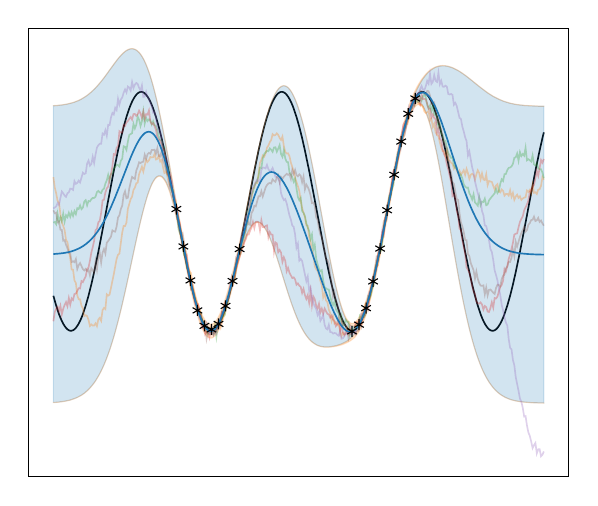 % This file was created with tikzplotlib v0.10.1.
\begin{tikzpicture}

\definecolor{crimson2143940}{RGB}{214,39,40}
\definecolor{darkgray176}{RGB}{176,176,176}
\definecolor{darkorange25512714}{RGB}{255,127,14}
\definecolor{forestgreen4416044}{RGB}{44,160,44}
\definecolor{lightgray204}{RGB}{204,204,204}
\definecolor{mediumpurple148103189}{RGB}{148,103,189}
\definecolor{sienna1408675}{RGB}{140,86,75}
\definecolor{steelblue31119180}{RGB}{31,119,180}

\begin{axis}[
legend cell align={left},
legend style={
  fill opacity=0.8,
  draw opacity=1,
  text opacity=1,
  at={(0.03,0.03)},
  anchor=south west,
  draw=lightgray204
},
ticks=none,
tick align=outside,
tick pos=left,
%title={Gap-Cosine},
x grid style={darkgray176},
xmin=-1.8, xmax=2.04,
xtick style={color=black},
y grid style={darkgray176},
ymin=-2.221, ymax=1.533,
ytick style={color=black}
]
\addplot [semithick, black]
table {%
-1.625 -0.707
-1.605 -0.79
-1.585 -0.861
-1.575 -0.891
-1.565 -0.918
-1.555 -0.941
-1.545 -0.96
-1.535 -0.976
-1.525 -0.988
-1.515 -0.996
-1.505 -1.0
-1.495 -1.0
-1.485 -0.996
-1.475 -0.988
-1.465 -0.976
-1.455 -0.96
-1.445 -0.941
-1.435 -0.918
-1.425 -0.891
-1.415 -0.861
-1.395 -0.79
-1.375 -0.707
-1.355 -0.613
-1.335 -0.509
-1.305 -0.339
-1.265 -0.094
-1.195 0.339
-1.165 0.509
-1.145 0.613
-1.125 0.707
-1.105 0.79
-1.085 0.861
-1.075 0.891
-1.065 0.918
-1.055 0.941
-1.045 0.96
-1.035 0.976
-1.025 0.988
-1.015 0.996
-1.005 1.0
-0.995 1.0
-0.985 0.996
-0.975 0.988
-0.965 0.976
-0.955 0.96
-0.945 0.941
-0.935 0.918
-0.925 0.891
-0.915 0.861
-0.895 0.79
-0.875 0.707
-0.855 0.613
-0.835 0.509
-0.805 0.339
-0.765 0.094
-0.695 -0.339
-0.665 -0.509
-0.645 -0.613
-0.625 -0.707
-0.605 -0.79
-0.585 -0.861
-0.575 -0.891
-0.565 -0.918
-0.555 -0.941
-0.545 -0.96
-0.535 -0.976
-0.525 -0.988
-0.515 -0.996
-0.505 -1.0
-0.495 -1.0
-0.485 -0.996
-0.475 -0.988
-0.465 -0.976
-0.455 -0.96
-0.445 -0.941
-0.435 -0.918
-0.425 -0.891
-0.415 -0.861
-0.395 -0.79
-0.375 -0.707
-0.355 -0.613
-0.335 -0.509
-0.305 -0.339
-0.265 -0.094
-0.195 0.339
-0.165 0.509
-0.145 0.613
-0.125 0.707
-0.105 0.79
-0.085 0.861
-0.075 0.891
-0.065 0.918
-0.055 0.941
-0.045 0.96
-0.035 0.976
-0.025 0.988
-0.015 0.996
-0.005 1.0
0.005 1.0
0.015 0.996
0.025 0.988
0.035 0.976
0.045 0.96
0.055 0.941
0.065 0.918
0.075 0.891
0.085 0.861
0.105 0.79
0.125 0.707
0.145 0.613
0.165 0.509
0.195 0.339
0.235 0.094
0.305 -0.339
0.335 -0.509
0.355 -0.613
0.375 -0.707
0.395 -0.79
0.415 -0.861
0.425 -0.891
0.435 -0.918
0.445 -0.941
0.455 -0.96
0.465 -0.976
0.475 -0.988
0.485 -0.996
0.495 -1.0
0.505 -1.0
0.515 -0.996
0.525 -0.988
0.535 -0.976
0.545 -0.96
0.555 -0.941
0.565 -0.918
0.575 -0.891
0.585 -0.861
0.605 -0.79
0.625 -0.707
0.645 -0.613
0.665 -0.509
0.695 -0.339
0.735 -0.094
0.805 0.339
0.835 0.509
0.855 0.613
0.875 0.707
0.895 0.79
0.915 0.861
0.925 0.891
0.935 0.918
0.945 0.941
0.955 0.96
0.965 0.976
0.975 0.988
0.985 0.996
0.995 1.0
1.005 1.0
1.015 0.996
1.025 0.988
1.035 0.976
1.045 0.96
1.055 0.941
1.065 0.918
1.075 0.891
1.085 0.861
1.105 0.79
1.125 0.707
1.145 0.613
1.165 0.509
1.195 0.339
1.235 0.094
1.305 -0.339
1.335 -0.509
1.355 -0.613
1.375 -0.707
1.395 -0.79
1.415 -0.861
1.425 -0.891
1.435 -0.918
1.445 -0.941
1.455 -0.96
1.465 -0.976
1.475 -0.988
1.485 -0.996
1.495 -1.0
1.505 -1.0
1.515 -0.996
1.525 -0.988
1.535 -0.976
1.545 -0.96
1.555 -0.941
1.565 -0.918
1.575 -0.891
1.585 -0.861
1.605 -0.79
1.625 -0.707
1.645 -0.613
1.665 -0.509
1.695 -0.339
1.735 -0.094
1.805 0.339
1.835 0.509
1.855 0.613
1.865 0.661
};
% \addlegendentry{True Func.}
\path [draw=steelblue31119180, fill=steelblue31119180, opacity=0.2]
(axis cs:-1.625,0.884)
--(axis cs:-1.625,-1.6)
--(axis cs:-1.615,-1.6)
--(axis cs:-1.605,-1.599)
--(axis cs:-1.595,-1.598)
--(axis cs:-1.585,-1.597)
--(axis cs:-1.575,-1.595)
--(axis cs:-1.565,-1.594)
--(axis cs:-1.555,-1.592)
--(axis cs:-1.545,-1.59)
--(axis cs:-1.535,-1.588)
--(axis cs:-1.525,-1.585)
--(axis cs:-1.515,-1.583)
--(axis cs:-1.505,-1.58)
--(axis cs:-1.495,-1.576)
--(axis cs:-1.485,-1.572)
--(axis cs:-1.475,-1.568)
--(axis cs:-1.465,-1.563)
--(axis cs:-1.455,-1.558)
--(axis cs:-1.445,-1.552)
--(axis cs:-1.435,-1.546)
--(axis cs:-1.425,-1.539)
--(axis cs:-1.415,-1.531)
--(axis cs:-1.405,-1.523)
--(axis cs:-1.395,-1.513)
--(axis cs:-1.385,-1.503)
--(axis cs:-1.375,-1.492)
--(axis cs:-1.365,-1.479)
--(axis cs:-1.355,-1.466)
--(axis cs:-1.345,-1.451)
--(axis cs:-1.335,-1.436)
--(axis cs:-1.325,-1.419)
--(axis cs:-1.315,-1.4)
--(axis cs:-1.305,-1.38)
--(axis cs:-1.295,-1.359)
--(axis cs:-1.285,-1.336)
--(axis cs:-1.275,-1.311)
--(axis cs:-1.265,-1.285)
--(axis cs:-1.255,-1.257)
--(axis cs:-1.245,-1.227)
--(axis cs:-1.235,-1.195)
--(axis cs:-1.225,-1.162)
--(axis cs:-1.215,-1.126)
--(axis cs:-1.205,-1.089)
--(axis cs:-1.195,-1.05)
--(axis cs:-1.185,-1.009)
--(axis cs:-1.175,-0.966)
--(axis cs:-1.165,-0.921)
--(axis cs:-1.155,-0.875)
--(axis cs:-1.145,-0.827)
--(axis cs:-1.135,-0.778)
--(axis cs:-1.125,-0.727)
--(axis cs:-1.115,-0.675)
--(axis cs:-1.105,-0.622)
--(axis cs:-1.095,-0.568)
--(axis cs:-1.085,-0.514)
--(axis cs:-1.075,-0.459)
--(axis cs:-1.065,-0.404)
--(axis cs:-1.055,-0.349)
--(axis cs:-1.045,-0.294)
--(axis cs:-1.035,-0.24)
--(axis cs:-1.025,-0.187)
--(axis cs:-1.015,-0.135)
--(axis cs:-1.005,-0.085)
--(axis cs:-0.995,-0.036)
--(axis cs:-0.985,0.01)
--(axis cs:-0.975,0.054)
--(axis cs:-0.965,0.095)
--(axis cs:-0.955,0.134)
--(axis cs:-0.945,0.168)
--(axis cs:-0.935,0.199)
--(axis cs:-0.925,0.227)
--(axis cs:-0.915,0.25)
--(axis cs:-0.905,0.268)
--(axis cs:-0.895,0.283)
--(axis cs:-0.885,0.292)
--(axis cs:-0.875,0.297)
--(axis cs:-0.865,0.297)
--(axis cs:-0.855,0.293)
--(axis cs:-0.845,0.283)
--(axis cs:-0.835,0.268)
--(axis cs:-0.825,0.249)
--(axis cs:-0.815,0.225)
--(axis cs:-0.805,0.196)
--(axis cs:-0.795,0.164)
--(axis cs:-0.785,0.126)
--(axis cs:-0.775,0.085)
--(axis cs:-0.765,0.04)
--(axis cs:-0.755,-0.008)
--(axis cs:-0.745,-0.06)
--(axis cs:-0.735,-0.115)
--(axis cs:-0.725,-0.173)
--(axis cs:-0.715,-0.232)
--(axis cs:-0.705,-0.292)
--(axis cs:-0.695,-0.353)
--(axis cs:-0.685,-0.413)
--(axis cs:-0.675,-0.471)
--(axis cs:-0.665,-0.529)
--(axis cs:-0.655,-0.584)
--(axis cs:-0.645,-0.638)
--(axis cs:-0.635,-0.688)
--(axis cs:-0.625,-0.736)
--(axis cs:-0.615,-0.782)
--(axis cs:-0.605,-0.824)
--(axis cs:-0.595,-0.862)
--(axis cs:-0.585,-0.897)
--(axis cs:-0.575,-0.929)
--(axis cs:-0.565,-0.956)
--(axis cs:-0.555,-0.98)
--(axis cs:-0.545,-0.999)
--(axis cs:-0.535,-1.014)
--(axis cs:-0.525,-1.025)
--(axis cs:-0.515,-1.031)
--(axis cs:-0.505,-1.033)
--(axis cs:-0.495,-1.031)
--(axis cs:-0.485,-1.024)
--(axis cs:-0.475,-1.013)
--(axis cs:-0.465,-0.999)
--(axis cs:-0.455,-0.98)
--(axis cs:-0.445,-0.958)
--(axis cs:-0.435,-0.933)
--(axis cs:-0.425,-0.904)
--(axis cs:-0.415,-0.872)
--(axis cs:-0.405,-0.837)
--(axis cs:-0.395,-0.799)
--(axis cs:-0.385,-0.759)
--(axis cs:-0.375,-0.717)
--(axis cs:-0.365,-0.672)
--(axis cs:-0.355,-0.626)
--(axis cs:-0.345,-0.579)
--(axis cs:-0.335,-0.532)
--(axis cs:-0.325,-0.485)
--(axis cs:-0.315,-0.439)
--(axis cs:-0.305,-0.395)
--(axis cs:-0.295,-0.353)
--(axis cs:-0.285,-0.313)
--(axis cs:-0.275,-0.277)
--(axis cs:-0.265,-0.243)
--(axis cs:-0.255,-0.212)
--(axis cs:-0.245,-0.184)
--(axis cs:-0.235,-0.16)
--(axis cs:-0.225,-0.139)
--(axis cs:-0.215,-0.121)
--(axis cs:-0.205,-0.108)
--(axis cs:-0.195,-0.098)
--(axis cs:-0.185,-0.091)
--(axis cs:-0.175,-0.089)
--(axis cs:-0.165,-0.09)
--(axis cs:-0.155,-0.095)
--(axis cs:-0.145,-0.103)
--(axis cs:-0.135,-0.115)
--(axis cs:-0.125,-0.131)
--(axis cs:-0.115,-0.149)
--(axis cs:-0.105,-0.17)
--(axis cs:-0.095,-0.194)
--(axis cs:-0.085,-0.221)
--(axis cs:-0.075,-0.25)
--(axis cs:-0.065,-0.281)
--(axis cs:-0.055,-0.314)
--(axis cs:-0.045,-0.348)
--(axis cs:-0.035,-0.384)
--(axis cs:-0.025,-0.42)
--(axis cs:-0.015,-0.458)
--(axis cs:-0.005,-0.496)
--(axis cs:0.005,-0.534)
--(axis cs:0.015,-0.572)
--(axis cs:0.025,-0.61)
--(axis cs:0.035,-0.647)
--(axis cs:0.045,-0.684)
--(axis cs:0.055,-0.72)
--(axis cs:0.065,-0.755)
--(axis cs:0.075,-0.789)
--(axis cs:0.085,-0.821)
--(axis cs:0.095,-0.852)
--(axis cs:0.105,-0.881)
--(axis cs:0.115,-0.909)
--(axis cs:0.125,-0.935)
--(axis cs:0.135,-0.96)
--(axis cs:0.145,-0.982)
--(axis cs:0.155,-1.003)
--(axis cs:0.165,-1.022)
--(axis cs:0.175,-1.039)
--(axis cs:0.185,-1.055)
--(axis cs:0.195,-1.069)
--(axis cs:0.205,-1.081)
--(axis cs:0.215,-1.092)
--(axis cs:0.225,-1.101)
--(axis cs:0.235,-1.109)
--(axis cs:0.245,-1.116)
--(axis cs:0.255,-1.122)
--(axis cs:0.265,-1.126)
--(axis cs:0.275,-1.13)
--(axis cs:0.285,-1.132)
--(axis cs:0.295,-1.134)
--(axis cs:0.305,-1.135)
--(axis cs:0.315,-1.135)
--(axis cs:0.325,-1.135)
--(axis cs:0.335,-1.135)
--(axis cs:0.345,-1.134)
--(axis cs:0.355,-1.132)
--(axis cs:0.365,-1.13)
--(axis cs:0.375,-1.128)
--(axis cs:0.385,-1.126)
--(axis cs:0.395,-1.122)
--(axis cs:0.405,-1.119)
--(axis cs:0.415,-1.115)
--(axis cs:0.425,-1.11)
--(axis cs:0.435,-1.105)
--(axis cs:0.445,-1.099)
--(axis cs:0.455,-1.093)
--(axis cs:0.465,-1.086)
--(axis cs:0.475,-1.077)
--(axis cs:0.485,-1.068)
--(axis cs:0.495,-1.058)
--(axis cs:0.505,-1.047)
--(axis cs:0.515,-1.034)
--(axis cs:0.525,-1.021)
--(axis cs:0.535,-1.006)
--(axis cs:0.545,-0.988)
--(axis cs:0.555,-0.968)
--(axis cs:0.565,-0.945)
--(axis cs:0.575,-0.918)
--(axis cs:0.585,-0.888)
--(axis cs:0.595,-0.855)
--(axis cs:0.605,-0.818)
--(axis cs:0.615,-0.779)
--(axis cs:0.625,-0.736)
--(axis cs:0.635,-0.691)
--(axis cs:0.645,-0.642)
--(axis cs:0.655,-0.592)
--(axis cs:0.665,-0.539)
--(axis cs:0.675,-0.484)
--(axis cs:0.685,-0.427)
--(axis cs:0.695,-0.369)
--(axis cs:0.705,-0.309)
--(axis cs:0.715,-0.248)
--(axis cs:0.725,-0.186)
--(axis cs:0.735,-0.123)
--(axis cs:0.745,-0.06)
--(axis cs:0.755,0.003)
--(axis cs:0.765,0.066)
--(axis cs:0.775,0.129)
--(axis cs:0.785,0.191)
--(axis cs:0.795,0.252)
--(axis cs:0.805,0.312)
--(axis cs:0.815,0.371)
--(axis cs:0.825,0.427)
--(axis cs:0.835,0.482)
--(axis cs:0.845,0.534)
--(axis cs:0.855,0.584)
--(axis cs:0.865,0.632)
--(axis cs:0.875,0.677)
--(axis cs:0.885,0.72)
--(axis cs:0.895,0.759)
--(axis cs:0.905,0.795)
--(axis cs:0.915,0.827)
--(axis cs:0.925,0.854)
--(axis cs:0.935,0.876)
--(axis cs:0.945,0.893)
--(axis cs:0.955,0.905)
--(axis cs:0.965,0.911)
--(axis cs:0.975,0.911)
--(axis cs:0.985,0.906)
--(axis cs:0.995,0.895)
--(axis cs:1.005,0.88)
--(axis cs:1.015,0.859)
--(axis cs:1.025,0.833)
--(axis cs:1.035,0.803)
--(axis cs:1.045,0.768)
--(axis cs:1.055,0.728)
--(axis cs:1.065,0.685)
--(axis cs:1.075,0.637)
--(axis cs:1.085,0.586)
--(axis cs:1.095,0.532)
--(axis cs:1.105,0.475)
--(axis cs:1.115,0.415)
--(axis cs:1.125,0.352)
--(axis cs:1.135,0.288)
--(axis cs:1.145,0.222)
--(axis cs:1.155,0.154)
--(axis cs:1.165,0.086)
--(axis cs:1.175,0.016)
--(axis cs:1.185,-0.054)
--(axis cs:1.195,-0.124)
--(axis cs:1.205,-0.193)
--(axis cs:1.215,-0.263)
--(axis cs:1.225,-0.331)
--(axis cs:1.235,-0.399)
--(axis cs:1.245,-0.466)
--(axis cs:1.255,-0.531)
--(axis cs:1.265,-0.594)
--(axis cs:1.275,-0.656)
--(axis cs:1.285,-0.716)
--(axis cs:1.295,-0.774)
--(axis cs:1.305,-0.829)
--(axis cs:1.315,-0.883)
--(axis cs:1.325,-0.934)
--(axis cs:1.335,-0.983)
--(axis cs:1.345,-1.029)
--(axis cs:1.355,-1.073)
--(axis cs:1.365,-1.115)
--(axis cs:1.375,-1.154)
--(axis cs:1.385,-1.191)
--(axis cs:1.395,-1.226)
--(axis cs:1.405,-1.258)
--(axis cs:1.415,-1.289)
--(axis cs:1.425,-1.317)
--(axis cs:1.435,-1.343)
--(axis cs:1.445,-1.367)
--(axis cs:1.455,-1.389)
--(axis cs:1.465,-1.41)
--(axis cs:1.475,-1.429)
--(axis cs:1.485,-1.446)
--(axis cs:1.495,-1.462)
--(axis cs:1.505,-1.477)
--(axis cs:1.515,-1.49)
--(axis cs:1.525,-1.502)
--(axis cs:1.535,-1.513)
--(axis cs:1.545,-1.523)
--(axis cs:1.555,-1.532)
--(axis cs:1.565,-1.54)
--(axis cs:1.575,-1.547)
--(axis cs:1.585,-1.554)
--(axis cs:1.595,-1.56)
--(axis cs:1.605,-1.565)
--(axis cs:1.615,-1.57)
--(axis cs:1.625,-1.574)
--(axis cs:1.635,-1.578)
--(axis cs:1.645,-1.581)
--(axis cs:1.655,-1.584)
--(axis cs:1.665,-1.587)
--(axis cs:1.675,-1.589)
--(axis cs:1.685,-1.591)
--(axis cs:1.695,-1.593)
--(axis cs:1.705,-1.594)
--(axis cs:1.715,-1.596)
--(axis cs:1.725,-1.597)
--(axis cs:1.735,-1.598)
--(axis cs:1.745,-1.599)
--(axis cs:1.755,-1.6)
--(axis cs:1.765,-1.601)
--(axis cs:1.775,-1.602)
--(axis cs:1.785,-1.602)
--(axis cs:1.795,-1.603)
--(axis cs:1.805,-1.603)
--(axis cs:1.815,-1.603)
--(axis cs:1.825,-1.604)
--(axis cs:1.835,-1.604)
--(axis cs:1.845,-1.604)
--(axis cs:1.855,-1.604)
--(axis cs:1.865,-1.605)
--(axis cs:1.865,0.88)
--(axis cs:1.865,0.88)
--(axis cs:1.855,0.88)
--(axis cs:1.845,0.88)
--(axis cs:1.835,0.88)
--(axis cs:1.825,0.88)
--(axis cs:1.815,0.881)
--(axis cs:1.805,0.881)
--(axis cs:1.795,0.882)
--(axis cs:1.785,0.882)
--(axis cs:1.775,0.883)
--(axis cs:1.765,0.883)
--(axis cs:1.755,0.884)
--(axis cs:1.745,0.885)
--(axis cs:1.735,0.885)
--(axis cs:1.725,0.886)
--(axis cs:1.715,0.888)
--(axis cs:1.705,0.889)
--(axis cs:1.695,0.89)
--(axis cs:1.685,0.892)
--(axis cs:1.675,0.893)
--(axis cs:1.665,0.895)
--(axis cs:1.655,0.897)
--(axis cs:1.645,0.9)
--(axis cs:1.635,0.902)
--(axis cs:1.625,0.905)
--(axis cs:1.615,0.908)
--(axis cs:1.605,0.912)
--(axis cs:1.595,0.915)
--(axis cs:1.585,0.919)
--(axis cs:1.575,0.923)
--(axis cs:1.565,0.928)
--(axis cs:1.555,0.933)
--(axis cs:1.545,0.938)
--(axis cs:1.535,0.944)
--(axis cs:1.525,0.95)
--(axis cs:1.515,0.956)
--(axis cs:1.505,0.962)
--(axis cs:1.495,0.969)
--(axis cs:1.485,0.977)
--(axis cs:1.475,0.984)
--(axis cs:1.465,0.992)
--(axis cs:1.455,1.0)
--(axis cs:1.445,1.009)
--(axis cs:1.435,1.018)
--(axis cs:1.425,1.027)
--(axis cs:1.415,1.036)
--(axis cs:1.405,1.045)
--(axis cs:1.395,1.054)
--(axis cs:1.385,1.064)
--(axis cs:1.375,1.073)
--(axis cs:1.365,1.083)
--(axis cs:1.355,1.093)
--(axis cs:1.345,1.102)
--(axis cs:1.335,1.111)
--(axis cs:1.325,1.121)
--(axis cs:1.315,1.13)
--(axis cs:1.305,1.139)
--(axis cs:1.295,1.147)
--(axis cs:1.285,1.155)
--(axis cs:1.275,1.163)
--(axis cs:1.265,1.171)
--(axis cs:1.255,1.178)
--(axis cs:1.245,1.184)
--(axis cs:1.235,1.19)
--(axis cs:1.225,1.196)
--(axis cs:1.215,1.201)
--(axis cs:1.205,1.206)
--(axis cs:1.195,1.209)
--(axis cs:1.185,1.213)
--(axis cs:1.175,1.215)
--(axis cs:1.165,1.217)
--(axis cs:1.155,1.218)
--(axis cs:1.145,1.218)
--(axis cs:1.135,1.217)
--(axis cs:1.125,1.216)
--(axis cs:1.115,1.213)
--(axis cs:1.105,1.21)
--(axis cs:1.095,1.206)
--(axis cs:1.085,1.2)
--(axis cs:1.075,1.193)
--(axis cs:1.065,1.186)
--(axis cs:1.055,1.176)
--(axis cs:1.045,1.166)
--(axis cs:1.035,1.154)
--(axis cs:1.025,1.141)
--(axis cs:1.015,1.126)
--(axis cs:1.005,1.11)
--(axis cs:0.995,1.092)
--(axis cs:0.985,1.072)
--(axis cs:0.975,1.051)
--(axis cs:0.965,1.028)
--(axis cs:0.955,1.004)
--(axis cs:0.945,0.978)
--(axis cs:0.935,0.95)
--(axis cs:0.925,0.921)
--(axis cs:0.915,0.89)
--(axis cs:0.905,0.857)
--(axis cs:0.895,0.82)
--(axis cs:0.885,0.781)
--(axis cs:0.875,0.739)
--(axis cs:0.865,0.694)
--(axis cs:0.855,0.646)
--(axis cs:0.845,0.595)
--(axis cs:0.835,0.542)
--(axis cs:0.825,0.487)
--(axis cs:0.815,0.43)
--(axis cs:0.805,0.371)
--(axis cs:0.795,0.31)
--(axis cs:0.785,0.249)
--(axis cs:0.775,0.186)
--(axis cs:0.765,0.123)
--(axis cs:0.755,0.06)
--(axis cs:0.745,-0.003)
--(axis cs:0.735,-0.066)
--(axis cs:0.725,-0.129)
--(axis cs:0.715,-0.191)
--(axis cs:0.705,-0.252)
--(axis cs:0.695,-0.312)
--(axis cs:0.685,-0.37)
--(axis cs:0.675,-0.427)
--(axis cs:0.665,-0.482)
--(axis cs:0.655,-0.534)
--(axis cs:0.645,-0.584)
--(axis cs:0.635,-0.632)
--(axis cs:0.625,-0.676)
--(axis cs:0.615,-0.718)
--(axis cs:0.605,-0.757)
--(axis cs:0.595,-0.793)
--(axis cs:0.585,-0.826)
--(axis cs:0.575,-0.856)
--(axis cs:0.565,-0.883)
--(axis cs:0.555,-0.906)
--(axis cs:0.545,-0.926)
--(axis cs:0.535,-0.942)
--(axis cs:0.525,-0.954)
--(axis cs:0.515,-0.961)
--(axis cs:0.505,-0.962)
--(axis cs:0.495,-0.959)
--(axis cs:0.485,-0.951)
--(axis cs:0.475,-0.938)
--(axis cs:0.465,-0.92)
--(axis cs:0.455,-0.897)
--(axis cs:0.445,-0.871)
--(axis cs:0.435,-0.84)
--(axis cs:0.425,-0.805)
--(axis cs:0.415,-0.766)
--(axis cs:0.405,-0.724)
--(axis cs:0.395,-0.678)
--(axis cs:0.385,-0.63)
--(axis cs:0.375,-0.579)
--(axis cs:0.365,-0.525)
--(axis cs:0.355,-0.469)
--(axis cs:0.345,-0.411)
--(axis cs:0.335,-0.351)
--(axis cs:0.325,-0.29)
--(axis cs:0.315,-0.227)
--(axis cs:0.305,-0.164)
--(axis cs:0.295,-0.1)
--(axis cs:0.285,-0.036)
--(axis cs:0.275,0.028)
--(axis cs:0.265,0.092)
--(axis cs:0.255,0.156)
--(axis cs:0.245,0.218)
--(axis cs:0.235,0.28)
--(axis cs:0.225,0.341)
--(axis cs:0.215,0.4)
--(axis cs:0.205,0.458)
--(axis cs:0.195,0.514)
--(axis cs:0.185,0.568)
--(axis cs:0.175,0.619)
--(axis cs:0.165,0.669)
--(axis cs:0.155,0.716)
--(axis cs:0.145,0.76)
--(axis cs:0.135,0.801)
--(axis cs:0.125,0.84)
--(axis cs:0.115,0.876)
--(axis cs:0.105,0.908)
--(axis cs:0.095,0.938)
--(axis cs:0.085,0.964)
--(axis cs:0.075,0.987)
--(axis cs:0.065,1.006)
--(axis cs:0.055,1.022)
--(axis cs:0.045,1.035)
--(axis cs:0.035,1.044)
--(axis cs:0.025,1.049)
--(axis cs:0.015,1.051)
--(axis cs:0.005,1.049)
--(axis cs:-0.005,1.043)
--(axis cs:-0.015,1.034)
--(axis cs:-0.025,1.022)
--(axis cs:-0.035,1.006)
--(axis cs:-0.045,0.986)
--(axis cs:-0.055,0.963)
--(axis cs:-0.065,0.937)
--(axis cs:-0.075,0.908)
--(axis cs:-0.085,0.875)
--(axis cs:-0.095,0.839)
--(axis cs:-0.105,0.801)
--(axis cs:-0.115,0.759)
--(axis cs:-0.125,0.715)
--(axis cs:-0.135,0.669)
--(axis cs:-0.145,0.62)
--(axis cs:-0.155,0.569)
--(axis cs:-0.165,0.516)
--(axis cs:-0.175,0.461)
--(axis cs:-0.185,0.404)
--(axis cs:-0.195,0.347)
--(axis cs:-0.205,0.288)
--(axis cs:-0.215,0.228)
--(axis cs:-0.225,0.167)
--(axis cs:-0.235,0.106)
--(axis cs:-0.245,0.045)
--(axis cs:-0.255,-0.016)
--(axis cs:-0.265,-0.077)
--(axis cs:-0.275,-0.137)
--(axis cs:-0.285,-0.196)
--(axis cs:-0.295,-0.254)
--(axis cs:-0.305,-0.311)
--(axis cs:-0.315,-0.365)
--(axis cs:-0.325,-0.418)
--(axis cs:-0.335,-0.468)
--(axis cs:-0.345,-0.517)
--(axis cs:-0.355,-0.565)
--(axis cs:-0.365,-0.61)
--(axis cs:-0.375,-0.655)
--(axis cs:-0.385,-0.697)
--(axis cs:-0.395,-0.737)
--(axis cs:-0.405,-0.776)
--(axis cs:-0.415,-0.811)
--(axis cs:-0.425,-0.844)
--(axis cs:-0.435,-0.874)
--(axis cs:-0.445,-0.9)
--(axis cs:-0.455,-0.923)
--(axis cs:-0.465,-0.941)
--(axis cs:-0.475,-0.956)
--(axis cs:-0.485,-0.967)
--(axis cs:-0.495,-0.974)
--(axis cs:-0.505,-0.976)
--(axis cs:-0.515,-0.974)
--(axis cs:-0.525,-0.967)
--(axis cs:-0.535,-0.957)
--(axis cs:-0.545,-0.942)
--(axis cs:-0.555,-0.923)
--(axis cs:-0.565,-0.899)
--(axis cs:-0.575,-0.872)
--(axis cs:-0.585,-0.84)
--(axis cs:-0.595,-0.804)
--(axis cs:-0.605,-0.765)
--(axis cs:-0.615,-0.723)
--(axis cs:-0.625,-0.677)
--(axis cs:-0.635,-0.628)
--(axis cs:-0.645,-0.576)
--(axis cs:-0.655,-0.522)
--(axis cs:-0.665,-0.467)
--(axis cs:-0.675,-0.409)
--(axis cs:-0.685,-0.351)
--(axis cs:-0.695,-0.291)
--(axis cs:-0.705,-0.23)
--(axis cs:-0.715,-0.168)
--(axis cs:-0.725,-0.106)
--(axis cs:-0.735,-0.041)
--(axis cs:-0.745,0.024)
--(axis cs:-0.755,0.09)
--(axis cs:-0.765,0.157)
--(axis cs:-0.775,0.225)
--(axis cs:-0.785,0.292)
--(axis cs:-0.795,0.36)
--(axis cs:-0.805,0.426)
--(axis cs:-0.815,0.492)
--(axis cs:-0.825,0.557)
--(axis cs:-0.835,0.62)
--(axis cs:-0.845,0.681)
--(axis cs:-0.855,0.741)
--(axis cs:-0.865,0.798)
--(axis cs:-0.875,0.853)
--(axis cs:-0.885,0.906)
--(axis cs:-0.895,0.956)
--(axis cs:-0.905,1.004)
--(axis cs:-0.915,1.048)
--(axis cs:-0.925,1.09)
--(axis cs:-0.935,1.129)
--(axis cs:-0.945,1.164)
--(axis cs:-0.955,1.197)
--(axis cs:-0.965,1.227)
--(axis cs:-0.975,1.253)
--(axis cs:-0.985,1.277)
--(axis cs:-0.995,1.297)
--(axis cs:-1.005,1.314)
--(axis cs:-1.015,1.329)
--(axis cs:-1.025,1.34)
--(axis cs:-1.035,1.349)
--(axis cs:-1.045,1.356)
--(axis cs:-1.055,1.359)
--(axis cs:-1.065,1.361)
--(axis cs:-1.075,1.36)
--(axis cs:-1.085,1.357)
--(axis cs:-1.095,1.352)
--(axis cs:-1.105,1.346)
--(axis cs:-1.115,1.337)
--(axis cs:-1.125,1.327)
--(axis cs:-1.135,1.316)
--(axis cs:-1.145,1.304)
--(axis cs:-1.155,1.291)
--(axis cs:-1.165,1.277)
--(axis cs:-1.175,1.262)
--(axis cs:-1.185,1.246)
--(axis cs:-1.195,1.23)
--(axis cs:-1.205,1.214)
--(axis cs:-1.215,1.198)
--(axis cs:-1.225,1.182)
--(axis cs:-1.235,1.165)
--(axis cs:-1.245,1.149)
--(axis cs:-1.255,1.133)
--(axis cs:-1.265,1.117)
--(axis cs:-1.275,1.102)
--(axis cs:-1.285,1.087)
--(axis cs:-1.295,1.073)
--(axis cs:-1.305,1.059)
--(axis cs:-1.315,1.046)
--(axis cs:-1.325,1.033)
--(axis cs:-1.335,1.021)
--(axis cs:-1.345,1.01)
--(axis cs:-1.355,0.999)
--(axis cs:-1.365,0.989)
--(axis cs:-1.375,0.979)
--(axis cs:-1.385,0.97)
--(axis cs:-1.395,0.962)
--(axis cs:-1.405,0.954)
--(axis cs:-1.415,0.947)
--(axis cs:-1.425,0.94)
--(axis cs:-1.435,0.934)
--(axis cs:-1.445,0.928)
--(axis cs:-1.455,0.923)
--(axis cs:-1.465,0.919)
--(axis cs:-1.475,0.914)
--(axis cs:-1.485,0.91)
--(axis cs:-1.495,0.907)
--(axis cs:-1.505,0.904)
--(axis cs:-1.515,0.901)
--(axis cs:-1.525,0.898)
--(axis cs:-1.535,0.896)
--(axis cs:-1.545,0.894)
--(axis cs:-1.555,0.892)
--(axis cs:-1.565,0.89)
--(axis cs:-1.575,0.889)
--(axis cs:-1.585,0.888)
--(axis cs:-1.595,0.886)
--(axis cs:-1.605,0.885)
--(axis cs:-1.615,0.884)
--(axis cs:-1.625,0.884)
--cycle;
\addlegendimage{area legend, draw=steelblue31119180, fill=steelblue31119180, opacity=0.2}
% \addlegendentry{Epistemic}

\path [draw=darkorange25512714, fill=darkorange25512714, opacity=0.2]
(axis cs:-1.625,-1.601)
--(axis cs:-1.625,-1.6)
--(axis cs:-1.615,-1.6)
--(axis cs:-1.605,-1.599)
--(axis cs:-1.595,-1.598)
--(axis cs:-1.585,-1.597)
--(axis cs:-1.575,-1.595)
--(axis cs:-1.565,-1.594)
--(axis cs:-1.555,-1.592)
--(axis cs:-1.545,-1.59)
--(axis cs:-1.535,-1.588)
--(axis cs:-1.525,-1.585)
--(axis cs:-1.515,-1.583)
--(axis cs:-1.505,-1.58)
--(axis cs:-1.495,-1.576)
--(axis cs:-1.485,-1.572)
--(axis cs:-1.475,-1.568)
--(axis cs:-1.465,-1.563)
--(axis cs:-1.455,-1.558)
--(axis cs:-1.445,-1.552)
--(axis cs:-1.435,-1.546)
--(axis cs:-1.425,-1.539)
--(axis cs:-1.415,-1.531)
--(axis cs:-1.405,-1.523)
--(axis cs:-1.395,-1.513)
--(axis cs:-1.385,-1.503)
--(axis cs:-1.375,-1.492)
--(axis cs:-1.365,-1.479)
--(axis cs:-1.355,-1.466)
--(axis cs:-1.345,-1.451)
--(axis cs:-1.335,-1.436)
--(axis cs:-1.325,-1.419)
--(axis cs:-1.315,-1.4)
--(axis cs:-1.305,-1.38)
--(axis cs:-1.295,-1.359)
--(axis cs:-1.285,-1.336)
--(axis cs:-1.275,-1.311)
--(axis cs:-1.265,-1.285)
--(axis cs:-1.255,-1.257)
--(axis cs:-1.245,-1.227)
--(axis cs:-1.235,-1.195)
--(axis cs:-1.225,-1.162)
--(axis cs:-1.215,-1.126)
--(axis cs:-1.205,-1.089)
--(axis cs:-1.195,-1.05)
--(axis cs:-1.185,-1.009)
--(axis cs:-1.175,-0.966)
--(axis cs:-1.165,-0.921)
--(axis cs:-1.155,-0.875)
--(axis cs:-1.145,-0.827)
--(axis cs:-1.135,-0.778)
--(axis cs:-1.125,-0.727)
--(axis cs:-1.115,-0.675)
--(axis cs:-1.105,-0.622)
--(axis cs:-1.095,-0.568)
--(axis cs:-1.085,-0.514)
--(axis cs:-1.075,-0.459)
--(axis cs:-1.065,-0.404)
--(axis cs:-1.055,-0.349)
--(axis cs:-1.045,-0.294)
--(axis cs:-1.035,-0.24)
--(axis cs:-1.025,-0.187)
--(axis cs:-1.015,-0.135)
--(axis cs:-1.005,-0.085)
--(axis cs:-0.995,-0.036)
--(axis cs:-0.985,0.01)
--(axis cs:-0.975,0.054)
--(axis cs:-0.965,0.095)
--(axis cs:-0.955,0.134)
--(axis cs:-0.945,0.168)
--(axis cs:-0.935,0.199)
--(axis cs:-0.925,0.227)
--(axis cs:-0.915,0.25)
--(axis cs:-0.905,0.268)
--(axis cs:-0.895,0.283)
--(axis cs:-0.885,0.292)
--(axis cs:-0.875,0.297)
--(axis cs:-0.865,0.297)
--(axis cs:-0.855,0.293)
--(axis cs:-0.845,0.283)
--(axis cs:-0.835,0.268)
--(axis cs:-0.825,0.249)
--(axis cs:-0.815,0.225)
--(axis cs:-0.805,0.196)
--(axis cs:-0.795,0.164)
--(axis cs:-0.785,0.126)
--(axis cs:-0.775,0.085)
--(axis cs:-0.765,0.04)
--(axis cs:-0.755,-0.008)
--(axis cs:-0.745,-0.06)
--(axis cs:-0.735,-0.115)
--(axis cs:-0.725,-0.173)
--(axis cs:-0.715,-0.232)
--(axis cs:-0.705,-0.292)
--(axis cs:-0.695,-0.353)
--(axis cs:-0.685,-0.413)
--(axis cs:-0.675,-0.471)
--(axis cs:-0.665,-0.529)
--(axis cs:-0.655,-0.584)
--(axis cs:-0.645,-0.638)
--(axis cs:-0.635,-0.688)
--(axis cs:-0.625,-0.736)
--(axis cs:-0.615,-0.782)
--(axis cs:-0.605,-0.824)
--(axis cs:-0.595,-0.862)
--(axis cs:-0.585,-0.897)
--(axis cs:-0.575,-0.929)
--(axis cs:-0.565,-0.956)
--(axis cs:-0.555,-0.98)
--(axis cs:-0.545,-0.999)
--(axis cs:-0.535,-1.014)
--(axis cs:-0.525,-1.025)
--(axis cs:-0.515,-1.031)
--(axis cs:-0.505,-1.033)
--(axis cs:-0.495,-1.031)
--(axis cs:-0.485,-1.024)
--(axis cs:-0.475,-1.013)
--(axis cs:-0.465,-0.999)
--(axis cs:-0.455,-0.98)
--(axis cs:-0.445,-0.958)
--(axis cs:-0.435,-0.933)
--(axis cs:-0.425,-0.904)
--(axis cs:-0.415,-0.872)
--(axis cs:-0.405,-0.837)
--(axis cs:-0.395,-0.799)
--(axis cs:-0.385,-0.759)
--(axis cs:-0.375,-0.717)
--(axis cs:-0.365,-0.672)
--(axis cs:-0.355,-0.626)
--(axis cs:-0.345,-0.579)
--(axis cs:-0.335,-0.532)
--(axis cs:-0.325,-0.485)
--(axis cs:-0.315,-0.439)
--(axis cs:-0.305,-0.395)
--(axis cs:-0.295,-0.353)
--(axis cs:-0.285,-0.313)
--(axis cs:-0.275,-0.277)
--(axis cs:-0.265,-0.243)
--(axis cs:-0.255,-0.212)
--(axis cs:-0.245,-0.184)
--(axis cs:-0.235,-0.16)
--(axis cs:-0.225,-0.139)
--(axis cs:-0.215,-0.121)
--(axis cs:-0.205,-0.108)
--(axis cs:-0.195,-0.098)
--(axis cs:-0.185,-0.091)
--(axis cs:-0.175,-0.089)
--(axis cs:-0.165,-0.09)
--(axis cs:-0.155,-0.095)
--(axis cs:-0.145,-0.103)
--(axis cs:-0.135,-0.115)
--(axis cs:-0.125,-0.131)
--(axis cs:-0.115,-0.149)
--(axis cs:-0.105,-0.17)
--(axis cs:-0.095,-0.194)
--(axis cs:-0.085,-0.221)
--(axis cs:-0.075,-0.25)
--(axis cs:-0.065,-0.281)
--(axis cs:-0.055,-0.314)
--(axis cs:-0.045,-0.348)
--(axis cs:-0.035,-0.384)
--(axis cs:-0.025,-0.42)
--(axis cs:-0.015,-0.458)
--(axis cs:-0.005,-0.496)
--(axis cs:0.005,-0.534)
--(axis cs:0.015,-0.572)
--(axis cs:0.025,-0.61)
--(axis cs:0.035,-0.647)
--(axis cs:0.045,-0.684)
--(axis cs:0.055,-0.72)
--(axis cs:0.065,-0.755)
--(axis cs:0.075,-0.789)
--(axis cs:0.085,-0.821)
--(axis cs:0.095,-0.852)
--(axis cs:0.105,-0.881)
--(axis cs:0.115,-0.909)
--(axis cs:0.125,-0.935)
--(axis cs:0.135,-0.96)
--(axis cs:0.145,-0.982)
--(axis cs:0.155,-1.003)
--(axis cs:0.165,-1.022)
--(axis cs:0.175,-1.039)
--(axis cs:0.185,-1.055)
--(axis cs:0.195,-1.069)
--(axis cs:0.205,-1.081)
--(axis cs:0.215,-1.092)
--(axis cs:0.225,-1.101)
--(axis cs:0.235,-1.109)
--(axis cs:0.245,-1.116)
--(axis cs:0.255,-1.122)
--(axis cs:0.265,-1.126)
--(axis cs:0.275,-1.13)
--(axis cs:0.285,-1.132)
--(axis cs:0.295,-1.134)
--(axis cs:0.305,-1.135)
--(axis cs:0.315,-1.135)
--(axis cs:0.325,-1.135)
--(axis cs:0.335,-1.135)
--(axis cs:0.345,-1.134)
--(axis cs:0.355,-1.132)
--(axis cs:0.365,-1.13)
--(axis cs:0.375,-1.128)
--(axis cs:0.385,-1.126)
--(axis cs:0.395,-1.122)
--(axis cs:0.405,-1.119)
--(axis cs:0.415,-1.115)
--(axis cs:0.425,-1.11)
--(axis cs:0.435,-1.105)
--(axis cs:0.445,-1.099)
--(axis cs:0.455,-1.093)
--(axis cs:0.465,-1.086)
--(axis cs:0.475,-1.077)
--(axis cs:0.485,-1.068)
--(axis cs:0.495,-1.058)
--(axis cs:0.505,-1.047)
--(axis cs:0.515,-1.034)
--(axis cs:0.525,-1.021)
--(axis cs:0.535,-1.006)
--(axis cs:0.545,-0.988)
--(axis cs:0.555,-0.968)
--(axis cs:0.565,-0.945)
--(axis cs:0.575,-0.918)
--(axis cs:0.585,-0.888)
--(axis cs:0.595,-0.855)
--(axis cs:0.605,-0.818)
--(axis cs:0.615,-0.779)
--(axis cs:0.625,-0.736)
--(axis cs:0.635,-0.691)
--(axis cs:0.645,-0.642)
--(axis cs:0.655,-0.592)
--(axis cs:0.665,-0.539)
--(axis cs:0.675,-0.484)
--(axis cs:0.685,-0.427)
--(axis cs:0.695,-0.369)
--(axis cs:0.705,-0.309)
--(axis cs:0.715,-0.248)
--(axis cs:0.725,-0.186)
--(axis cs:0.735,-0.123)
--(axis cs:0.745,-0.06)
--(axis cs:0.755,0.003)
--(axis cs:0.765,0.066)
--(axis cs:0.775,0.129)
--(axis cs:0.785,0.191)
--(axis cs:0.795,0.252)
--(axis cs:0.805,0.312)
--(axis cs:0.815,0.371)
--(axis cs:0.825,0.427)
--(axis cs:0.835,0.482)
--(axis cs:0.845,0.534)
--(axis cs:0.855,0.584)
--(axis cs:0.865,0.632)
--(axis cs:0.875,0.677)
--(axis cs:0.885,0.72)
--(axis cs:0.895,0.759)
--(axis cs:0.905,0.795)
--(axis cs:0.915,0.827)
--(axis cs:0.925,0.854)
--(axis cs:0.935,0.876)
--(axis cs:0.945,0.893)
--(axis cs:0.955,0.905)
--(axis cs:0.965,0.911)
--(axis cs:0.975,0.911)
--(axis cs:0.985,0.906)
--(axis cs:0.995,0.895)
--(axis cs:1.005,0.88)
--(axis cs:1.015,0.859)
--(axis cs:1.025,0.833)
--(axis cs:1.035,0.803)
--(axis cs:1.045,0.768)
--(axis cs:1.055,0.728)
--(axis cs:1.065,0.685)
--(axis cs:1.075,0.637)
--(axis cs:1.085,0.586)
--(axis cs:1.095,0.532)
--(axis cs:1.105,0.475)
--(axis cs:1.115,0.415)
--(axis cs:1.125,0.352)
--(axis cs:1.135,0.288)
--(axis cs:1.145,0.222)
--(axis cs:1.155,0.154)
--(axis cs:1.165,0.086)
--(axis cs:1.175,0.016)
--(axis cs:1.185,-0.054)
--(axis cs:1.195,-0.124)
--(axis cs:1.205,-0.193)
--(axis cs:1.215,-0.263)
--(axis cs:1.225,-0.331)
--(axis cs:1.235,-0.399)
--(axis cs:1.245,-0.466)
--(axis cs:1.255,-0.531)
--(axis cs:1.265,-0.594)
--(axis cs:1.275,-0.656)
--(axis cs:1.285,-0.716)
--(axis cs:1.295,-0.774)
--(axis cs:1.305,-0.829)
--(axis cs:1.315,-0.883)
--(axis cs:1.325,-0.934)
--(axis cs:1.335,-0.983)
--(axis cs:1.345,-1.029)
--(axis cs:1.355,-1.073)
--(axis cs:1.365,-1.115)
--(axis cs:1.375,-1.154)
--(axis cs:1.385,-1.191)
--(axis cs:1.395,-1.226)
--(axis cs:1.405,-1.258)
--(axis cs:1.415,-1.289)
--(axis cs:1.425,-1.317)
--(axis cs:1.435,-1.343)
--(axis cs:1.445,-1.367)
--(axis cs:1.455,-1.389)
--(axis cs:1.465,-1.41)
--(axis cs:1.475,-1.429)
--(axis cs:1.485,-1.446)
--(axis cs:1.495,-1.462)
--(axis cs:1.505,-1.477)
--(axis cs:1.515,-1.49)
--(axis cs:1.525,-1.502)
--(axis cs:1.535,-1.513)
--(axis cs:1.545,-1.523)
--(axis cs:1.555,-1.532)
--(axis cs:1.565,-1.54)
--(axis cs:1.575,-1.547)
--(axis cs:1.585,-1.554)
--(axis cs:1.595,-1.56)
--(axis cs:1.605,-1.565)
--(axis cs:1.615,-1.57)
--(axis cs:1.625,-1.574)
--(axis cs:1.635,-1.578)
--(axis cs:1.645,-1.581)
--(axis cs:1.655,-1.584)
--(axis cs:1.665,-1.587)
--(axis cs:1.675,-1.589)
--(axis cs:1.685,-1.591)
--(axis cs:1.695,-1.593)
--(axis cs:1.705,-1.594)
--(axis cs:1.715,-1.596)
--(axis cs:1.725,-1.597)
--(axis cs:1.735,-1.598)
--(axis cs:1.745,-1.599)
--(axis cs:1.755,-1.6)
--(axis cs:1.765,-1.601)
--(axis cs:1.775,-1.602)
--(axis cs:1.785,-1.602)
--(axis cs:1.795,-1.603)
--(axis cs:1.805,-1.603)
--(axis cs:1.815,-1.603)
--(axis cs:1.825,-1.604)
--(axis cs:1.835,-1.604)
--(axis cs:1.845,-1.604)
--(axis cs:1.855,-1.604)
--(axis cs:1.865,-1.605)
--(axis cs:1.865,-1.606)
--(axis cs:1.865,-1.606)
--(axis cs:1.855,-1.605)
--(axis cs:1.845,-1.605)
--(axis cs:1.835,-1.605)
--(axis cs:1.825,-1.605)
--(axis cs:1.815,-1.604)
--(axis cs:1.805,-1.604)
--(axis cs:1.795,-1.604)
--(axis cs:1.785,-1.603)
--(axis cs:1.775,-1.603)
--(axis cs:1.765,-1.602)
--(axis cs:1.755,-1.601)
--(axis cs:1.745,-1.6)
--(axis cs:1.735,-1.599)
--(axis cs:1.725,-1.598)
--(axis cs:1.715,-1.597)
--(axis cs:1.705,-1.596)
--(axis cs:1.695,-1.594)
--(axis cs:1.685,-1.592)
--(axis cs:1.675,-1.59)
--(axis cs:1.665,-1.588)
--(axis cs:1.655,-1.585)
--(axis cs:1.645,-1.582)
--(axis cs:1.635,-1.579)
--(axis cs:1.625,-1.575)
--(axis cs:1.615,-1.571)
--(axis cs:1.605,-1.566)
--(axis cs:1.595,-1.561)
--(axis cs:1.585,-1.555)
--(axis cs:1.575,-1.548)
--(axis cs:1.565,-1.541)
--(axis cs:1.555,-1.533)
--(axis cs:1.545,-1.524)
--(axis cs:1.535,-1.514)
--(axis cs:1.525,-1.503)
--(axis cs:1.515,-1.491)
--(axis cs:1.505,-1.478)
--(axis cs:1.495,-1.463)
--(axis cs:1.485,-1.447)
--(axis cs:1.475,-1.43)
--(axis cs:1.465,-1.411)
--(axis cs:1.455,-1.39)
--(axis cs:1.445,-1.368)
--(axis cs:1.435,-1.344)
--(axis cs:1.425,-1.318)
--(axis cs:1.415,-1.29)
--(axis cs:1.405,-1.259)
--(axis cs:1.395,-1.227)
--(axis cs:1.385,-1.192)
--(axis cs:1.375,-1.155)
--(axis cs:1.365,-1.116)
--(axis cs:1.355,-1.074)
--(axis cs:1.345,-1.03)
--(axis cs:1.335,-0.984)
--(axis cs:1.325,-0.935)
--(axis cs:1.315,-0.884)
--(axis cs:1.305,-0.831)
--(axis cs:1.295,-0.775)
--(axis cs:1.285,-0.717)
--(axis cs:1.275,-0.657)
--(axis cs:1.265,-0.596)
--(axis cs:1.255,-0.532)
--(axis cs:1.245,-0.467)
--(axis cs:1.235,-0.401)
--(axis cs:1.225,-0.333)
--(axis cs:1.215,-0.264)
--(axis cs:1.205,-0.195)
--(axis cs:1.195,-0.125)
--(axis cs:1.185,-0.056)
--(axis cs:1.175,0.014)
--(axis cs:1.165,0.083)
--(axis cs:1.155,0.152)
--(axis cs:1.145,0.219)
--(axis cs:1.135,0.285)
--(axis cs:1.125,0.35)
--(axis cs:1.115,0.412)
--(axis cs:1.105,0.471)
--(axis cs:1.095,0.528)
--(axis cs:1.085,0.582)
--(axis cs:1.075,0.633)
--(axis cs:1.065,0.68)
--(axis cs:1.055,0.723)
--(axis cs:1.045,0.761)
--(axis cs:1.035,0.796)
--(axis cs:1.025,0.825)
--(axis cs:1.015,0.85)
--(axis cs:1.005,0.869)
--(axis cs:0.995,0.883)
--(axis cs:0.985,0.892)
--(axis cs:0.975,0.895)
--(axis cs:0.965,0.892)
--(axis cs:0.955,0.884)
--(axis cs:0.945,0.87)
--(axis cs:0.935,0.851)
--(axis cs:0.925,0.827)
--(axis cs:0.915,0.799)
--(axis cs:0.905,0.767)
--(axis cs:0.895,0.731)
--(axis cs:0.885,0.691)
--(axis cs:0.875,0.649)
--(axis cs:0.865,0.604)
--(axis cs:0.855,0.556)
--(axis cs:0.845,0.506)
--(axis cs:0.835,0.453)
--(axis cs:0.825,0.398)
--(axis cs:0.815,0.342)
--(axis cs:0.805,0.283)
--(axis cs:0.795,0.223)
--(axis cs:0.785,0.162)
--(axis cs:0.775,0.1)
--(axis cs:0.765,0.037)
--(axis cs:0.755,-0.026)
--(axis cs:0.745,-0.089)
--(axis cs:0.735,-0.153)
--(axis cs:0.725,-0.215)
--(axis cs:0.715,-0.277)
--(axis cs:0.705,-0.339)
--(axis cs:0.695,-0.398)
--(axis cs:0.685,-0.457)
--(axis cs:0.675,-0.513)
--(axis cs:0.665,-0.568)
--(axis cs:0.655,-0.621)
--(axis cs:0.645,-0.671)
--(axis cs:0.635,-0.719)
--(axis cs:0.625,-0.765)
--(axis cs:0.615,-0.807)
--(axis cs:0.605,-0.847)
--(axis cs:0.595,-0.883)
--(axis cs:0.585,-0.916)
--(axis cs:0.575,-0.946)
--(axis cs:0.565,-0.973)
--(axis cs:0.555,-0.996)
--(axis cs:0.545,-1.016)
--(axis cs:0.535,-1.033)
--(axis cs:0.525,-1.048)
--(axis cs:0.515,-1.06)
--(axis cs:0.505,-1.07)
--(axis cs:0.495,-1.079)
--(axis cs:0.485,-1.087)
--(axis cs:0.475,-1.093)
--(axis cs:0.465,-1.1)
--(axis cs:0.455,-1.105)
--(axis cs:0.445,-1.11)
--(axis cs:0.435,-1.115)
--(axis cs:0.425,-1.119)
--(axis cs:0.415,-1.122)
--(axis cs:0.405,-1.125)
--(axis cs:0.395,-1.128)
--(axis cs:0.385,-1.131)
--(axis cs:0.375,-1.133)
--(axis cs:0.365,-1.135)
--(axis cs:0.355,-1.136)
--(axis cs:0.345,-1.137)
--(axis cs:0.335,-1.138)
--(axis cs:0.325,-1.138)
--(axis cs:0.315,-1.138)
--(axis cs:0.305,-1.138)
--(axis cs:0.295,-1.136)
--(axis cs:0.285,-1.134)
--(axis cs:0.275,-1.132)
--(axis cs:0.265,-1.128)
--(axis cs:0.255,-1.124)
--(axis cs:0.245,-1.118)
--(axis cs:0.235,-1.111)
--(axis cs:0.225,-1.103)
--(axis cs:0.215,-1.094)
--(axis cs:0.205,-1.083)
--(axis cs:0.195,-1.071)
--(axis cs:0.185,-1.057)
--(axis cs:0.175,-1.041)
--(axis cs:0.165,-1.024)
--(axis cs:0.155,-1.005)
--(axis cs:0.145,-0.984)
--(axis cs:0.135,-0.961)
--(axis cs:0.125,-0.937)
--(axis cs:0.115,-0.911)
--(axis cs:0.105,-0.883)
--(axis cs:0.095,-0.853)
--(axis cs:0.085,-0.822)
--(axis cs:0.075,-0.79)
--(axis cs:0.065,-0.756)
--(axis cs:0.055,-0.721)
--(axis cs:0.045,-0.685)
--(axis cs:0.035,-0.649)
--(axis cs:0.025,-0.611)
--(axis cs:0.015,-0.573)
--(axis cs:0.005,-0.535)
--(axis cs:-0.005,-0.497)
--(axis cs:-0.015,-0.459)
--(axis cs:-0.025,-0.422)
--(axis cs:-0.035,-0.386)
--(axis cs:-0.045,-0.35)
--(axis cs:-0.055,-0.316)
--(axis cs:-0.065,-0.283)
--(axis cs:-0.075,-0.252)
--(axis cs:-0.085,-0.223)
--(axis cs:-0.095,-0.197)
--(axis cs:-0.105,-0.173)
--(axis cs:-0.115,-0.152)
--(axis cs:-0.125,-0.134)
--(axis cs:-0.135,-0.119)
--(axis cs:-0.145,-0.107)
--(axis cs:-0.155,-0.099)
--(axis cs:-0.165,-0.094)
--(axis cs:-0.175,-0.093)
--(axis cs:-0.185,-0.096)
--(axis cs:-0.195,-0.103)
--(axis cs:-0.205,-0.114)
--(axis cs:-0.215,-0.128)
--(axis cs:-0.225,-0.147)
--(axis cs:-0.235,-0.169)
--(axis cs:-0.245,-0.194)
--(axis cs:-0.255,-0.224)
--(axis cs:-0.265,-0.257)
--(axis cs:-0.275,-0.293)
--(axis cs:-0.285,-0.332)
--(axis cs:-0.295,-0.374)
--(axis cs:-0.305,-0.418)
--(axis cs:-0.315,-0.464)
--(axis cs:-0.325,-0.512)
--(axis cs:-0.335,-0.56)
--(axis cs:-0.345,-0.607)
--(axis cs:-0.355,-0.654)
--(axis cs:-0.365,-0.7)
--(axis cs:-0.375,-0.745)
--(axis cs:-0.385,-0.787)
--(axis cs:-0.395,-0.827)
--(axis cs:-0.405,-0.865)
--(axis cs:-0.415,-0.9)
--(axis cs:-0.425,-0.933)
--(axis cs:-0.435,-0.962)
--(axis cs:-0.445,-0.987)
--(axis cs:-0.455,-1.01)
--(axis cs:-0.465,-1.028)
--(axis cs:-0.475,-1.043)
--(axis cs:-0.485,-1.053)
--(axis cs:-0.495,-1.06)
--(axis cs:-0.505,-1.062)
--(axis cs:-0.515,-1.06)
--(axis cs:-0.525,-1.054)
--(axis cs:-0.535,-1.043)
--(axis cs:-0.545,-1.028)
--(axis cs:-0.555,-1.009)
--(axis cs:-0.565,-0.986)
--(axis cs:-0.575,-0.958)
--(axis cs:-0.585,-0.927)
--(axis cs:-0.595,-0.891)
--(axis cs:-0.605,-0.853)
--(axis cs:-0.615,-0.81)
--(axis cs:-0.625,-0.765)
--(axis cs:-0.635,-0.717)
--(axis cs:-0.645,-0.666)
--(axis cs:-0.655,-0.612)
--(axis cs:-0.665,-0.557)
--(axis cs:-0.675,-0.5)
--(axis cs:-0.685,-0.441)
--(axis cs:-0.695,-0.381)
--(axis cs:-0.705,-0.32)
--(axis cs:-0.715,-0.26)
--(axis cs:-0.725,-0.2)
--(axis cs:-0.735,-0.141)
--(axis cs:-0.745,-0.084)
--(axis cs:-0.755,-0.03)
--(axis cs:-0.765,0.021)
--(axis cs:-0.775,0.069)
--(axis cs:-0.785,0.112)
--(axis cs:-0.795,0.151)
--(axis cs:-0.805,0.186)
--(axis cs:-0.815,0.216)
--(axis cs:-0.825,0.241)
--(axis cs:-0.835,0.261)
--(axis cs:-0.845,0.277)
--(axis cs:-0.855,0.287)
--(axis cs:-0.865,0.292)
--(axis cs:-0.875,0.293)
--(axis cs:-0.885,0.288)
--(axis cs:-0.895,0.279)
--(axis cs:-0.905,0.265)
--(axis cs:-0.915,0.246)
--(axis cs:-0.925,0.224)
--(axis cs:-0.935,0.197)
--(axis cs:-0.945,0.166)
--(axis cs:-0.955,0.131)
--(axis cs:-0.965,0.093)
--(axis cs:-0.975,0.052)
--(axis cs:-0.985,0.008)
--(axis cs:-0.995,-0.038)
--(axis cs:-1.005,-0.086)
--(axis cs:-1.015,-0.137)
--(axis cs:-1.025,-0.189)
--(axis cs:-1.035,-0.242)
--(axis cs:-1.045,-0.296)
--(axis cs:-1.055,-0.35)
--(axis cs:-1.065,-0.405)
--(axis cs:-1.075,-0.46)
--(axis cs:-1.085,-0.515)
--(axis cs:-1.095,-0.57)
--(axis cs:-1.105,-0.624)
--(axis cs:-1.115,-0.677)
--(axis cs:-1.125,-0.728)
--(axis cs:-1.135,-0.779)
--(axis cs:-1.145,-0.828)
--(axis cs:-1.155,-0.876)
--(axis cs:-1.165,-0.923)
--(axis cs:-1.175,-0.967)
--(axis cs:-1.185,-1.01)
--(axis cs:-1.195,-1.051)
--(axis cs:-1.205,-1.09)
--(axis cs:-1.215,-1.127)
--(axis cs:-1.225,-1.163)
--(axis cs:-1.235,-1.196)
--(axis cs:-1.245,-1.228)
--(axis cs:-1.255,-1.258)
--(axis cs:-1.265,-1.286)
--(axis cs:-1.275,-1.312)
--(axis cs:-1.285,-1.337)
--(axis cs:-1.295,-1.36)
--(axis cs:-1.305,-1.381)
--(axis cs:-1.315,-1.401)
--(axis cs:-1.325,-1.42)
--(axis cs:-1.335,-1.437)
--(axis cs:-1.345,-1.452)
--(axis cs:-1.355,-1.467)
--(axis cs:-1.365,-1.48)
--(axis cs:-1.375,-1.493)
--(axis cs:-1.385,-1.504)
--(axis cs:-1.395,-1.514)
--(axis cs:-1.405,-1.524)
--(axis cs:-1.415,-1.532)
--(axis cs:-1.425,-1.54)
--(axis cs:-1.435,-1.547)
--(axis cs:-1.445,-1.553)
--(axis cs:-1.455,-1.559)
--(axis cs:-1.465,-1.564)
--(axis cs:-1.475,-1.569)
--(axis cs:-1.485,-1.573)
--(axis cs:-1.495,-1.577)
--(axis cs:-1.505,-1.581)
--(axis cs:-1.515,-1.584)
--(axis cs:-1.525,-1.586)
--(axis cs:-1.535,-1.589)
--(axis cs:-1.545,-1.591)
--(axis cs:-1.555,-1.593)
--(axis cs:-1.565,-1.595)
--(axis cs:-1.575,-1.596)
--(axis cs:-1.585,-1.598)
--(axis cs:-1.595,-1.599)
--(axis cs:-1.605,-1.6)
--(axis cs:-1.615,-1.601)
--(axis cs:-1.625,-1.601)
--cycle;
\addlegendimage{area legend, draw=darkorange25512714, fill=darkorange25512714, opacity=0.2}
% \addlegendentry{Aleatoric}

\path [draw=darkorange25512714, fill=darkorange25512714, opacity=0.2]
(axis cs:-1.625,0.885)
--(axis cs:-1.625,0.884)
--(axis cs:-1.615,0.884)
--(axis cs:-1.605,0.885)
--(axis cs:-1.595,0.886)
--(axis cs:-1.585,0.888)
--(axis cs:-1.575,0.889)
--(axis cs:-1.565,0.89)
--(axis cs:-1.555,0.892)
--(axis cs:-1.545,0.894)
--(axis cs:-1.535,0.896)
--(axis cs:-1.525,0.898)
--(axis cs:-1.515,0.901)
--(axis cs:-1.505,0.904)
--(axis cs:-1.495,0.907)
--(axis cs:-1.485,0.91)
--(axis cs:-1.475,0.914)
--(axis cs:-1.465,0.919)
--(axis cs:-1.455,0.923)
--(axis cs:-1.445,0.928)
--(axis cs:-1.435,0.934)
--(axis cs:-1.425,0.94)
--(axis cs:-1.415,0.947)
--(axis cs:-1.405,0.954)
--(axis cs:-1.395,0.962)
--(axis cs:-1.385,0.97)
--(axis cs:-1.375,0.979)
--(axis cs:-1.365,0.989)
--(axis cs:-1.355,0.999)
--(axis cs:-1.345,1.01)
--(axis cs:-1.335,1.021)
--(axis cs:-1.325,1.033)
--(axis cs:-1.315,1.046)
--(axis cs:-1.305,1.059)
--(axis cs:-1.295,1.073)
--(axis cs:-1.285,1.087)
--(axis cs:-1.275,1.102)
--(axis cs:-1.265,1.117)
--(axis cs:-1.255,1.133)
--(axis cs:-1.245,1.149)
--(axis cs:-1.235,1.165)
--(axis cs:-1.225,1.182)
--(axis cs:-1.215,1.198)
--(axis cs:-1.205,1.214)
--(axis cs:-1.195,1.23)
--(axis cs:-1.185,1.246)
--(axis cs:-1.175,1.262)
--(axis cs:-1.165,1.277)
--(axis cs:-1.155,1.291)
--(axis cs:-1.145,1.304)
--(axis cs:-1.135,1.316)
--(axis cs:-1.125,1.327)
--(axis cs:-1.115,1.337)
--(axis cs:-1.105,1.346)
--(axis cs:-1.095,1.352)
--(axis cs:-1.085,1.357)
--(axis cs:-1.075,1.36)
--(axis cs:-1.065,1.361)
--(axis cs:-1.055,1.359)
--(axis cs:-1.045,1.356)
--(axis cs:-1.035,1.349)
--(axis cs:-1.025,1.34)
--(axis cs:-1.015,1.329)
--(axis cs:-1.005,1.314)
--(axis cs:-0.995,1.297)
--(axis cs:-0.985,1.277)
--(axis cs:-0.975,1.253)
--(axis cs:-0.965,1.227)
--(axis cs:-0.955,1.197)
--(axis cs:-0.945,1.164)
--(axis cs:-0.935,1.129)
--(axis cs:-0.925,1.09)
--(axis cs:-0.915,1.048)
--(axis cs:-0.905,1.004)
--(axis cs:-0.895,0.956)
--(axis cs:-0.885,0.906)
--(axis cs:-0.875,0.853)
--(axis cs:-0.865,0.798)
--(axis cs:-0.855,0.741)
--(axis cs:-0.845,0.681)
--(axis cs:-0.835,0.62)
--(axis cs:-0.825,0.557)
--(axis cs:-0.815,0.492)
--(axis cs:-0.805,0.426)
--(axis cs:-0.795,0.36)
--(axis cs:-0.785,0.292)
--(axis cs:-0.775,0.225)
--(axis cs:-0.765,0.157)
--(axis cs:-0.755,0.09)
--(axis cs:-0.745,0.024)
--(axis cs:-0.735,-0.041)
--(axis cs:-0.725,-0.106)
--(axis cs:-0.715,-0.168)
--(axis cs:-0.705,-0.23)
--(axis cs:-0.695,-0.291)
--(axis cs:-0.685,-0.351)
--(axis cs:-0.675,-0.409)
--(axis cs:-0.665,-0.467)
--(axis cs:-0.655,-0.522)
--(axis cs:-0.645,-0.576)
--(axis cs:-0.635,-0.628)
--(axis cs:-0.625,-0.677)
--(axis cs:-0.615,-0.723)
--(axis cs:-0.605,-0.765)
--(axis cs:-0.595,-0.804)
--(axis cs:-0.585,-0.84)
--(axis cs:-0.575,-0.872)
--(axis cs:-0.565,-0.899)
--(axis cs:-0.555,-0.923)
--(axis cs:-0.545,-0.942)
--(axis cs:-0.535,-0.957)
--(axis cs:-0.525,-0.967)
--(axis cs:-0.515,-0.974)
--(axis cs:-0.505,-0.976)
--(axis cs:-0.495,-0.974)
--(axis cs:-0.485,-0.967)
--(axis cs:-0.475,-0.956)
--(axis cs:-0.465,-0.941)
--(axis cs:-0.455,-0.923)
--(axis cs:-0.445,-0.9)
--(axis cs:-0.435,-0.874)
--(axis cs:-0.425,-0.844)
--(axis cs:-0.415,-0.811)
--(axis cs:-0.405,-0.776)
--(axis cs:-0.395,-0.737)
--(axis cs:-0.385,-0.697)
--(axis cs:-0.375,-0.655)
--(axis cs:-0.365,-0.61)
--(axis cs:-0.355,-0.565)
--(axis cs:-0.345,-0.517)
--(axis cs:-0.335,-0.468)
--(axis cs:-0.325,-0.418)
--(axis cs:-0.315,-0.365)
--(axis cs:-0.305,-0.311)
--(axis cs:-0.295,-0.254)
--(axis cs:-0.285,-0.196)
--(axis cs:-0.275,-0.137)
--(axis cs:-0.265,-0.077)
--(axis cs:-0.255,-0.016)
--(axis cs:-0.245,0.045)
--(axis cs:-0.235,0.106)
--(axis cs:-0.225,0.167)
--(axis cs:-0.215,0.228)
--(axis cs:-0.205,0.288)
--(axis cs:-0.195,0.347)
--(axis cs:-0.185,0.404)
--(axis cs:-0.175,0.461)
--(axis cs:-0.165,0.516)
--(axis cs:-0.155,0.569)
--(axis cs:-0.145,0.62)
--(axis cs:-0.135,0.669)
--(axis cs:-0.125,0.715)
--(axis cs:-0.115,0.759)
--(axis cs:-0.105,0.801)
--(axis cs:-0.095,0.839)
--(axis cs:-0.085,0.875)
--(axis cs:-0.075,0.908)
--(axis cs:-0.065,0.937)
--(axis cs:-0.055,0.963)
--(axis cs:-0.045,0.986)
--(axis cs:-0.035,1.006)
--(axis cs:-0.025,1.022)
--(axis cs:-0.015,1.034)
--(axis cs:-0.005,1.043)
--(axis cs:0.005,1.049)
--(axis cs:0.015,1.051)
--(axis cs:0.025,1.049)
--(axis cs:0.035,1.044)
--(axis cs:0.045,1.035)
--(axis cs:0.055,1.022)
--(axis cs:0.065,1.006)
--(axis cs:0.075,0.987)
--(axis cs:0.085,0.964)
--(axis cs:0.095,0.938)
--(axis cs:0.105,0.908)
--(axis cs:0.115,0.876)
--(axis cs:0.125,0.84)
--(axis cs:0.135,0.801)
--(axis cs:0.145,0.76)
--(axis cs:0.155,0.716)
--(axis cs:0.165,0.669)
--(axis cs:0.175,0.619)
--(axis cs:0.185,0.568)
--(axis cs:0.195,0.514)
--(axis cs:0.205,0.458)
--(axis cs:0.215,0.4)
--(axis cs:0.225,0.341)
--(axis cs:0.235,0.28)
--(axis cs:0.245,0.218)
--(axis cs:0.255,0.156)
--(axis cs:0.265,0.092)
--(axis cs:0.275,0.028)
--(axis cs:0.285,-0.036)
--(axis cs:0.295,-0.1)
--(axis cs:0.305,-0.164)
--(axis cs:0.315,-0.227)
--(axis cs:0.325,-0.29)
--(axis cs:0.335,-0.351)
--(axis cs:0.345,-0.411)
--(axis cs:0.355,-0.469)
--(axis cs:0.365,-0.525)
--(axis cs:0.375,-0.579)
--(axis cs:0.385,-0.63)
--(axis cs:0.395,-0.678)
--(axis cs:0.405,-0.724)
--(axis cs:0.415,-0.766)
--(axis cs:0.425,-0.805)
--(axis cs:0.435,-0.84)
--(axis cs:0.445,-0.871)
--(axis cs:0.455,-0.897)
--(axis cs:0.465,-0.92)
--(axis cs:0.475,-0.938)
--(axis cs:0.485,-0.951)
--(axis cs:0.495,-0.959)
--(axis cs:0.505,-0.962)
--(axis cs:0.515,-0.961)
--(axis cs:0.525,-0.954)
--(axis cs:0.535,-0.942)
--(axis cs:0.545,-0.926)
--(axis cs:0.555,-0.906)
--(axis cs:0.565,-0.883)
--(axis cs:0.575,-0.856)
--(axis cs:0.585,-0.826)
--(axis cs:0.595,-0.793)
--(axis cs:0.605,-0.757)
--(axis cs:0.615,-0.718)
--(axis cs:0.625,-0.676)
--(axis cs:0.635,-0.632)
--(axis cs:0.645,-0.584)
--(axis cs:0.655,-0.534)
--(axis cs:0.665,-0.482)
--(axis cs:0.675,-0.427)
--(axis cs:0.685,-0.37)
--(axis cs:0.695,-0.312)
--(axis cs:0.705,-0.252)
--(axis cs:0.715,-0.191)
--(axis cs:0.725,-0.129)
--(axis cs:0.735,-0.066)
--(axis cs:0.745,-0.003)
--(axis cs:0.755,0.06)
--(axis cs:0.765,0.123)
--(axis cs:0.775,0.186)
--(axis cs:0.785,0.249)
--(axis cs:0.795,0.31)
--(axis cs:0.805,0.371)
--(axis cs:0.815,0.43)
--(axis cs:0.825,0.487)
--(axis cs:0.835,0.542)
--(axis cs:0.845,0.595)
--(axis cs:0.855,0.646)
--(axis cs:0.865,0.694)
--(axis cs:0.875,0.739)
--(axis cs:0.885,0.781)
--(axis cs:0.895,0.82)
--(axis cs:0.905,0.857)
--(axis cs:0.915,0.89)
--(axis cs:0.925,0.921)
--(axis cs:0.935,0.95)
--(axis cs:0.945,0.978)
--(axis cs:0.955,1.004)
--(axis cs:0.965,1.028)
--(axis cs:0.975,1.051)
--(axis cs:0.985,1.072)
--(axis cs:0.995,1.092)
--(axis cs:1.005,1.11)
--(axis cs:1.015,1.126)
--(axis cs:1.025,1.141)
--(axis cs:1.035,1.154)
--(axis cs:1.045,1.166)
--(axis cs:1.055,1.176)
--(axis cs:1.065,1.186)
--(axis cs:1.075,1.193)
--(axis cs:1.085,1.2)
--(axis cs:1.095,1.206)
--(axis cs:1.105,1.21)
--(axis cs:1.115,1.213)
--(axis cs:1.125,1.216)
--(axis cs:1.135,1.217)
--(axis cs:1.145,1.218)
--(axis cs:1.155,1.218)
--(axis cs:1.165,1.217)
--(axis cs:1.175,1.215)
--(axis cs:1.185,1.213)
--(axis cs:1.195,1.209)
--(axis cs:1.205,1.206)
--(axis cs:1.215,1.201)
--(axis cs:1.225,1.196)
--(axis cs:1.235,1.19)
--(axis cs:1.245,1.184)
--(axis cs:1.255,1.178)
--(axis cs:1.265,1.171)
--(axis cs:1.275,1.163)
--(axis cs:1.285,1.155)
--(axis cs:1.295,1.147)
--(axis cs:1.305,1.139)
--(axis cs:1.315,1.13)
--(axis cs:1.325,1.121)
--(axis cs:1.335,1.111)
--(axis cs:1.345,1.102)
--(axis cs:1.355,1.093)
--(axis cs:1.365,1.083)
--(axis cs:1.375,1.073)
--(axis cs:1.385,1.064)
--(axis cs:1.395,1.054)
--(axis cs:1.405,1.045)
--(axis cs:1.415,1.036)
--(axis cs:1.425,1.027)
--(axis cs:1.435,1.018)
--(axis cs:1.445,1.009)
--(axis cs:1.455,1.0)
--(axis cs:1.465,0.992)
--(axis cs:1.475,0.984)
--(axis cs:1.485,0.977)
--(axis cs:1.495,0.969)
--(axis cs:1.505,0.962)
--(axis cs:1.515,0.956)
--(axis cs:1.525,0.95)
--(axis cs:1.535,0.944)
--(axis cs:1.545,0.938)
--(axis cs:1.555,0.933)
--(axis cs:1.565,0.928)
--(axis cs:1.575,0.923)
--(axis cs:1.585,0.919)
--(axis cs:1.595,0.915)
--(axis cs:1.605,0.912)
--(axis cs:1.615,0.908)
--(axis cs:1.625,0.905)
--(axis cs:1.635,0.902)
--(axis cs:1.645,0.9)
--(axis cs:1.655,0.897)
--(axis cs:1.665,0.895)
--(axis cs:1.675,0.893)
--(axis cs:1.685,0.892)
--(axis cs:1.695,0.89)
--(axis cs:1.705,0.889)
--(axis cs:1.715,0.888)
--(axis cs:1.725,0.886)
--(axis cs:1.735,0.885)
--(axis cs:1.745,0.885)
--(axis cs:1.755,0.884)
--(axis cs:1.765,0.883)
--(axis cs:1.775,0.883)
--(axis cs:1.785,0.882)
--(axis cs:1.795,0.882)
--(axis cs:1.805,0.881)
--(axis cs:1.815,0.881)
--(axis cs:1.825,0.88)
--(axis cs:1.835,0.88)
--(axis cs:1.845,0.88)
--(axis cs:1.855,0.88)
--(axis cs:1.865,0.88)
--(axis cs:1.865,0.881)
--(axis cs:1.865,0.881)
--(axis cs:1.855,0.881)
--(axis cs:1.845,0.881)
--(axis cs:1.835,0.881)
--(axis cs:1.825,0.881)
--(axis cs:1.815,0.882)
--(axis cs:1.805,0.882)
--(axis cs:1.795,0.883)
--(axis cs:1.785,0.883)
--(axis cs:1.775,0.884)
--(axis cs:1.765,0.884)
--(axis cs:1.755,0.885)
--(axis cs:1.745,0.886)
--(axis cs:1.735,0.886)
--(axis cs:1.725,0.887)
--(axis cs:1.715,0.889)
--(axis cs:1.705,0.89)
--(axis cs:1.695,0.891)
--(axis cs:1.685,0.893)
--(axis cs:1.675,0.894)
--(axis cs:1.665,0.896)
--(axis cs:1.655,0.898)
--(axis cs:1.645,0.901)
--(axis cs:1.635,0.903)
--(axis cs:1.625,0.906)
--(axis cs:1.615,0.909)
--(axis cs:1.605,0.913)
--(axis cs:1.595,0.916)
--(axis cs:1.585,0.92)
--(axis cs:1.575,0.924)
--(axis cs:1.565,0.929)
--(axis cs:1.555,0.934)
--(axis cs:1.545,0.939)
--(axis cs:1.535,0.945)
--(axis cs:1.525,0.951)
--(axis cs:1.515,0.957)
--(axis cs:1.505,0.963)
--(axis cs:1.495,0.97)
--(axis cs:1.485,0.978)
--(axis cs:1.475,0.985)
--(axis cs:1.465,0.993)
--(axis cs:1.455,1.002)
--(axis cs:1.445,1.01)
--(axis cs:1.435,1.019)
--(axis cs:1.425,1.028)
--(axis cs:1.415,1.037)
--(axis cs:1.405,1.046)
--(axis cs:1.395,1.056)
--(axis cs:1.385,1.065)
--(axis cs:1.375,1.075)
--(axis cs:1.365,1.084)
--(axis cs:1.355,1.094)
--(axis cs:1.345,1.103)
--(axis cs:1.335,1.113)
--(axis cs:1.325,1.122)
--(axis cs:1.315,1.131)
--(axis cs:1.305,1.14)
--(axis cs:1.295,1.148)
--(axis cs:1.285,1.157)
--(axis cs:1.275,1.165)
--(axis cs:1.265,1.172)
--(axis cs:1.255,1.179)
--(axis cs:1.245,1.186)
--(axis cs:1.235,1.192)
--(axis cs:1.225,1.198)
--(axis cs:1.215,1.203)
--(axis cs:1.205,1.207)
--(axis cs:1.195,1.211)
--(axis cs:1.185,1.215)
--(axis cs:1.175,1.217)
--(axis cs:1.165,1.219)
--(axis cs:1.155,1.22)
--(axis cs:1.145,1.221)
--(axis cs:1.135,1.22)
--(axis cs:1.125,1.219)
--(axis cs:1.115,1.217)
--(axis cs:1.105,1.213)
--(axis cs:1.095,1.209)
--(axis cs:1.085,1.204)
--(axis cs:1.075,1.198)
--(axis cs:1.065,1.191)
--(axis cs:1.055,1.182)
--(axis cs:1.045,1.172)
--(axis cs:1.035,1.161)
--(axis cs:1.025,1.149)
--(axis cs:1.015,1.135)
--(axis cs:1.005,1.12)
--(axis cs:0.995,1.104)
--(axis cs:0.985,1.086)
--(axis cs:0.975,1.067)
--(axis cs:0.965,1.047)
--(axis cs:0.955,1.025)
--(axis cs:0.945,1.001)
--(axis cs:0.935,0.976)
--(axis cs:0.925,0.948)
--(axis cs:0.915,0.918)
--(axis cs:0.905,0.885)
--(axis cs:0.895,0.849)
--(axis cs:0.885,0.81)
--(axis cs:0.875,0.767)
--(axis cs:0.865,0.722)
--(axis cs:0.855,0.674)
--(axis cs:0.845,0.624)
--(axis cs:0.835,0.571)
--(axis cs:0.825,0.516)
--(axis cs:0.815,0.458)
--(axis cs:0.805,0.4)
--(axis cs:0.795,0.339)
--(axis cs:0.785,0.278)
--(axis cs:0.775,0.216)
--(axis cs:0.765,0.153)
--(axis cs:0.755,0.09)
--(axis cs:0.745,0.026)
--(axis cs:0.735,-0.037)
--(axis cs:0.725,-0.1)
--(axis cs:0.715,-0.162)
--(axis cs:0.705,-0.223)
--(axis cs:0.695,-0.283)
--(axis cs:0.685,-0.341)
--(axis cs:0.675,-0.398)
--(axis cs:0.665,-0.452)
--(axis cs:0.655,-0.505)
--(axis cs:0.645,-0.555)
--(axis cs:0.635,-0.603)
--(axis cs:0.625,-0.648)
--(axis cs:0.615,-0.69)
--(axis cs:0.605,-0.729)
--(axis cs:0.595,-0.765)
--(axis cs:0.585,-0.798)
--(axis cs:0.575,-0.828)
--(axis cs:0.565,-0.855)
--(axis cs:0.555,-0.878)
--(axis cs:0.545,-0.898)
--(axis cs:0.535,-0.914)
--(axis cs:0.525,-0.927)
--(axis cs:0.515,-0.935)
--(axis cs:0.505,-0.939)
--(axis cs:0.495,-0.938)
--(axis cs:0.485,-0.932)
--(axis cs:0.475,-0.921)
--(axis cs:0.465,-0.906)
--(axis cs:0.455,-0.885)
--(axis cs:0.445,-0.86)
--(axis cs:0.435,-0.83)
--(axis cs:0.425,-0.797)
--(axis cs:0.415,-0.759)
--(axis cs:0.405,-0.718)
--(axis cs:0.395,-0.673)
--(axis cs:0.385,-0.625)
--(axis cs:0.375,-0.574)
--(axis cs:0.365,-0.521)
--(axis cs:0.355,-0.465)
--(axis cs:0.345,-0.407)
--(axis cs:0.335,-0.348)
--(axis cs:0.325,-0.287)
--(axis cs:0.315,-0.224)
--(axis cs:0.305,-0.161)
--(axis cs:0.295,-0.098)
--(axis cs:0.285,-0.034)
--(axis cs:0.275,0.03)
--(axis cs:0.265,0.094)
--(axis cs:0.255,0.158)
--(axis cs:0.245,0.22)
--(axis cs:0.235,0.282)
--(axis cs:0.225,0.343)
--(axis cs:0.215,0.402)
--(axis cs:0.205,0.459)
--(axis cs:0.195,0.515)
--(axis cs:0.185,0.569)
--(axis cs:0.175,0.621)
--(axis cs:0.165,0.67)
--(axis cs:0.155,0.717)
--(axis cs:0.145,0.761)
--(axis cs:0.135,0.803)
--(axis cs:0.125,0.842)
--(axis cs:0.115,0.877)
--(axis cs:0.105,0.91)
--(axis cs:0.095,0.939)
--(axis cs:0.085,0.965)
--(axis cs:0.075,0.988)
--(axis cs:0.065,1.008)
--(axis cs:0.055,1.024)
--(axis cs:0.045,1.036)
--(axis cs:0.035,1.045)
--(axis cs:0.025,1.05)
--(axis cs:0.015,1.052)
--(axis cs:0.005,1.05)
--(axis cs:-0.005,1.045)
--(axis cs:-0.015,1.036)
--(axis cs:-0.025,1.024)
--(axis cs:-0.035,1.008)
--(axis cs:-0.045,0.988)
--(axis cs:-0.055,0.965)
--(axis cs:-0.065,0.939)
--(axis cs:-0.075,0.91)
--(axis cs:-0.085,0.877)
--(axis cs:-0.095,0.842)
--(axis cs:-0.105,0.803)
--(axis cs:-0.115,0.762)
--(axis cs:-0.125,0.718)
--(axis cs:-0.135,0.672)
--(axis cs:-0.145,0.623)
--(axis cs:-0.155,0.572)
--(axis cs:-0.165,0.52)
--(axis cs:-0.175,0.465)
--(axis cs:-0.185,0.409)
--(axis cs:-0.195,0.352)
--(axis cs:-0.205,0.294)
--(axis cs:-0.215,0.235)
--(axis cs:-0.225,0.175)
--(axis cs:-0.235,0.115)
--(axis cs:-0.245,0.056)
--(axis cs:-0.255,-0.004)
--(axis cs:-0.265,-0.063)
--(axis cs:-0.275,-0.121)
--(axis cs:-0.285,-0.178)
--(axis cs:-0.295,-0.233)
--(axis cs:-0.305,-0.287)
--(axis cs:-0.315,-0.34)
--(axis cs:-0.325,-0.391)
--(axis cs:-0.335,-0.441)
--(axis cs:-0.345,-0.489)
--(axis cs:-0.355,-0.536)
--(axis cs:-0.365,-0.582)
--(axis cs:-0.375,-0.626)
--(axis cs:-0.385,-0.669)
--(axis cs:-0.395,-0.709)
--(axis cs:-0.405,-0.747)
--(axis cs:-0.415,-0.783)
--(axis cs:-0.425,-0.815)
--(axis cs:-0.435,-0.845)
--(axis cs:-0.445,-0.871)
--(axis cs:-0.455,-0.894)
--(axis cs:-0.465,-0.912)
--(axis cs:-0.475,-0.927)
--(axis cs:-0.485,-0.938)
--(axis cs:-0.495,-0.944)
--(axis cs:-0.505,-0.947)
--(axis cs:-0.515,-0.945)
--(axis cs:-0.525,-0.938)
--(axis cs:-0.535,-0.928)
--(axis cs:-0.545,-0.913)
--(axis cs:-0.555,-0.893)
--(axis cs:-0.565,-0.87)
--(axis cs:-0.575,-0.842)
--(axis cs:-0.585,-0.811)
--(axis cs:-0.595,-0.775)
--(axis cs:-0.605,-0.736)
--(axis cs:-0.615,-0.694)
--(axis cs:-0.625,-0.648)
--(axis cs:-0.635,-0.599)
--(axis cs:-0.645,-0.548)
--(axis cs:-0.655,-0.494)
--(axis cs:-0.665,-0.439)
--(axis cs:-0.675,-0.381)
--(axis cs:-0.685,-0.323)
--(axis cs:-0.695,-0.263)
--(axis cs:-0.705,-0.202)
--(axis cs:-0.715,-0.141)
--(axis cs:-0.725,-0.079)
--(axis cs:-0.735,-0.016)
--(axis cs:-0.745,0.047)
--(axis cs:-0.755,0.111)
--(axis cs:-0.765,0.176)
--(axis cs:-0.775,0.241)
--(axis cs:-0.785,0.306)
--(axis cs:-0.795,0.372)
--(axis cs:-0.805,0.437)
--(axis cs:-0.815,0.501)
--(axis cs:-0.825,0.565)
--(axis cs:-0.835,0.627)
--(axis cs:-0.845,0.687)
--(axis cs:-0.855,0.746)
--(axis cs:-0.865,0.803)
--(axis cs:-0.875,0.858)
--(axis cs:-0.885,0.91)
--(axis cs:-0.895,0.96)
--(axis cs:-0.905,1.007)
--(axis cs:-0.915,1.051)
--(axis cs:-0.925,1.093)
--(axis cs:-0.935,1.131)
--(axis cs:-0.945,1.167)
--(axis cs:-0.955,1.199)
--(axis cs:-0.965,1.229)
--(axis cs:-0.975,1.255)
--(axis cs:-0.985,1.279)
--(axis cs:-0.995,1.299)
--(axis cs:-1.005,1.316)
--(axis cs:-1.015,1.331)
--(axis cs:-1.025,1.342)
--(axis cs:-1.035,1.351)
--(axis cs:-1.045,1.357)
--(axis cs:-1.055,1.361)
--(axis cs:-1.065,1.362)
--(axis cs:-1.075,1.361)
--(axis cs:-1.085,1.358)
--(axis cs:-1.095,1.354)
--(axis cs:-1.105,1.347)
--(axis cs:-1.115,1.339)
--(axis cs:-1.125,1.329)
--(axis cs:-1.135,1.318)
--(axis cs:-1.145,1.305)
--(axis cs:-1.155,1.292)
--(axis cs:-1.165,1.278)
--(axis cs:-1.175,1.263)
--(axis cs:-1.185,1.247)
--(axis cs:-1.195,1.232)
--(axis cs:-1.205,1.215)
--(axis cs:-1.215,1.199)
--(axis cs:-1.225,1.183)
--(axis cs:-1.235,1.166)
--(axis cs:-1.245,1.15)
--(axis cs:-1.255,1.134)
--(axis cs:-1.265,1.118)
--(axis cs:-1.275,1.103)
--(axis cs:-1.285,1.088)
--(axis cs:-1.295,1.074)
--(axis cs:-1.305,1.06)
--(axis cs:-1.315,1.047)
--(axis cs:-1.325,1.034)
--(axis cs:-1.335,1.022)
--(axis cs:-1.345,1.011)
--(axis cs:-1.355,1.0)
--(axis cs:-1.365,0.99)
--(axis cs:-1.375,0.98)
--(axis cs:-1.385,0.971)
--(axis cs:-1.395,0.963)
--(axis cs:-1.405,0.955)
--(axis cs:-1.415,0.948)
--(axis cs:-1.425,0.941)
--(axis cs:-1.435,0.935)
--(axis cs:-1.445,0.929)
--(axis cs:-1.455,0.924)
--(axis cs:-1.465,0.92)
--(axis cs:-1.475,0.915)
--(axis cs:-1.485,0.911)
--(axis cs:-1.495,0.908)
--(axis cs:-1.505,0.905)
--(axis cs:-1.515,0.902)
--(axis cs:-1.525,0.899)
--(axis cs:-1.535,0.897)
--(axis cs:-1.545,0.895)
--(axis cs:-1.555,0.893)
--(axis cs:-1.565,0.891)
--(axis cs:-1.575,0.89)
--(axis cs:-1.585,0.889)
--(axis cs:-1.595,0.887)
--(axis cs:-1.605,0.886)
--(axis cs:-1.615,0.886)
--(axis cs:-1.625,0.885)
--cycle;

\addplot [draw=black, fill=black, mark=asterisk, only marks]
table{%
x  y
-0.75 0.019
-0.7 -0.294
-0.65 -0.579
-0.6 -0.83
-0.55 -0.959
-0.5 -0.989
-0.45 -0.943
-0.4 -0.792
-0.35 -0.584
-0.3 -0.316
0.5 -1.005
0.55 -0.949
0.6 -0.811
0.65 -0.587
0.7 -0.312
0.75 0.009
0.8 0.306
0.85 0.584
0.9 0.817
0.95 0.945
};
% \addlegendentry{Observed Data}
\addplot [semithick, darkorange25512714, opacity=0.3, forget plot]
table {%
-1.625 0.286
-1.615 0.198
-1.605 0.15
-1.595 0.088
-1.585 0.072
-1.575 -0.024
-1.565 -0.093
-1.555 -0.121
-1.545 -0.157
-1.535 -0.24
-1.525 -0.257
-1.505 -0.391
-1.495 -0.488
-1.485 -0.489
-1.475 -0.579
-1.465 -0.6
-1.455 -0.704
-1.445 -0.736
-1.435 -0.737
-1.425 -0.791
-1.415 -0.812
-1.405 -0.877
-1.395 -0.87
-1.385 -0.877
-1.375 -0.909
-1.365 -0.96
-1.355 -0.947
-1.345 -0.957
-1.335 -0.956
-1.325 -0.938
-1.315 -0.961
-1.305 -0.905
-1.295 -0.892
-1.285 -0.917
-1.275 -0.827
-1.265 -0.809
-1.255 -0.819
-1.245 -0.695
-1.235 -0.706
-1.225 -0.698
-1.195 -0.526
-1.175 -0.398
-1.165 -0.363
-1.155 -0.355
-1.135 -0.177
-1.125 -0.123
-1.115 -0.124
-1.105 -0.094
-1.095 0.021
-1.075 0.102
-1.065 0.123
-1.055 0.179
-1.045 0.198
-1.035 0.235
-1.025 0.24
-1.015 0.312
-1.005 0.341
-0.995 0.374
-0.985 0.333
-0.965 0.433
-0.955 0.413
-0.945 0.427
-0.935 0.455
-0.925 0.451
-0.915 0.453
-0.905 0.48
-0.895 0.434
-0.885 0.439
-0.875 0.465
-0.865 0.417
-0.855 0.43
-0.845 0.371
-0.835 0.321
-0.825 0.332
-0.815 0.31
-0.805 0.237
-0.795 0.201
-0.785 0.174
-0.765 0.108
-0.755 0.094
-0.745 -0.0
-0.735 -0.078
-0.725 -0.12
-0.715 -0.171
-0.705 -0.24
-0.685 -0.322
-0.675 -0.415
-0.665 -0.476
-0.655 -0.504
-0.645 -0.518
-0.635 -0.6
-0.625 -0.665
-0.615 -0.719
-0.605 -0.763
-0.595 -0.786
-0.585 -0.821
-0.575 -0.882
-0.565 -0.915
-0.555 -0.982
-0.545 -0.983
-0.535 -1.012
-0.525 -0.997
-0.515 -0.993
-0.505 -0.97
-0.495 -1.005
-0.485 -1.016
-0.475 -0.954
-0.465 -0.99
-0.455 -0.982
-0.445 -0.946
-0.435 -0.975
-0.425 -0.922
-0.415 -0.858
-0.405 -0.824
-0.395 -0.769
-0.385 -0.745
-0.375 -0.688
-0.365 -0.659
-0.355 -0.615
-0.345 -0.615
-0.335 -0.555
-0.325 -0.47
-0.305 -0.391
-0.295 -0.328
-0.285 -0.29
-0.275 -0.241
-0.255 -0.129
-0.245 -0.057
-0.235 -0.044
-0.225 0.062
-0.215 0.109
-0.205 0.19
-0.195 0.197
-0.185 0.241
-0.175 0.238
-0.165 0.314
-0.155 0.406
-0.145 0.429
-0.135 0.467
-0.125 0.457
-0.115 0.483
-0.105 0.532
-0.095 0.55
-0.085 0.579
-0.075 0.597
-0.065 0.646
-0.055 0.635
-0.045 0.639
-0.035 0.653
-0.025 0.64
-0.015 0.614
-0.005 0.597
0.005 0.626
0.015 0.546
0.025 0.498
0.035 0.484
0.045 0.486
0.055 0.461
0.065 0.408
0.085 0.335
0.095 0.281
0.115 0.211
0.125 0.17
0.135 0.088
0.145 0.029
0.165 -0.05
0.175 -0.117
0.185 -0.122
0.195 -0.216
0.205 -0.255
0.215 -0.327
0.225 -0.363
0.235 -0.461
0.245 -0.485
0.255 -0.499
0.265 -0.533
0.275 -0.583
0.285 -0.617
0.295 -0.721
0.305 -0.687
0.315 -0.747
0.325 -0.76
0.335 -0.824
0.345 -0.851
0.355 -0.918
0.365 -0.879
0.375 -0.94
0.385 -0.929
0.395 -0.953
0.405 -0.941
0.425 -1.046
0.435 -1.019
0.445 -1.036
0.465 -0.971
0.475 -1.024
0.485 -0.989
0.495 -1.006
0.515 -1.007
0.535 -0.932
0.545 -0.96
0.555 -0.932
0.565 -0.883
0.575 -0.885
0.585 -0.85
0.595 -0.779
0.605 -0.755
0.615 -0.75
0.625 -0.73
0.635 -0.677
0.645 -0.61
0.655 -0.593
0.665 -0.536
0.675 -0.461
0.685 -0.451
0.695 -0.378
0.705 -0.313
0.715 -0.227
0.725 -0.215
0.735 -0.095
0.745 -0.082
0.755 -0.0
0.765 0.061
0.775 0.149
0.785 0.18
0.795 0.294
0.805 0.282
0.815 0.373
0.825 0.445
0.855 0.611
0.865 0.643
0.875 0.719
0.885 0.744
0.895 0.733
0.905 0.799
0.915 0.836
0.925 0.853
0.935 0.892
0.945 0.953
0.955 0.923
0.965 0.924
0.975 0.903
0.985 0.887
0.995 0.894
1.005 0.877
1.015 0.834
1.025 0.823
1.035 0.829
1.045 0.84
1.055 0.76
1.065 0.775
1.075 0.707
1.085 0.733
1.095 0.66
1.105 0.641
1.115 0.63
1.125 0.577
1.135 0.537
1.145 0.504
1.155 0.503
1.165 0.463
1.175 0.505
1.185 0.426
1.195 0.426
1.205 0.407
1.215 0.398
1.225 0.358
1.235 0.383
1.245 0.341
1.255 0.318
1.265 0.34
1.275 0.306
1.285 0.324
1.295 0.344
1.305 0.305
1.315 0.355
1.325 0.319
1.335 0.272
1.345 0.306
1.355 0.315
1.365 0.304
1.375 0.266
1.385 0.31
1.395 0.344
1.405 0.321
1.415 0.268
1.425 0.317
1.435 0.266
1.445 0.261
1.455 0.31
1.465 0.22
1.475 0.254
1.495 0.246
1.505 0.213
1.515 0.183
1.525 0.217
1.535 0.228
1.545 0.165
1.555 0.158
1.565 0.183
1.575 0.172
1.585 0.131
1.595 0.145
1.605 0.146
1.615 0.132
1.625 0.176
1.635 0.122
1.645 0.154
1.655 0.096
1.665 0.124
1.675 0.139
1.685 0.113
1.695 0.126
1.705 0.095
1.715 0.107
1.725 0.115
1.735 0.118
1.745 0.174
1.755 0.163
1.765 0.18
1.775 0.15
1.785 0.221
1.795 0.155
1.805 0.159
1.815 0.145
1.825 0.182
1.835 0.185
1.845 0.213
1.855 0.286
1.865 0.264
};
\addplot [semithick, forestgreen4416044, opacity=0.3, forget plot]
table {%
-1.625 -0.095
-1.615 -0.089
-1.605 -0.108
-1.595 -0.021
-1.585 -0.086
-1.575 -0.05
-1.565 -0.083
-1.555 -0.019
-1.545 -0.086
-1.535 -0.033
-1.525 -0.049
-1.515 -0.012
-1.505 -0.046
-1.495 -0.007
-1.485 -0.039
-1.475 0.002
-1.465 -0.024
-1.455 0.026
-1.445 0.019
-1.435 0.05
-1.425 0.018
-1.415 0.031
-1.405 0.081
-1.395 0.093
-1.385 0.05
-1.375 0.086
-1.365 0.083
-1.355 0.101
-1.345 0.112
-1.335 0.112
-1.325 0.122
-1.315 0.161
-1.305 0.171
-1.295 0.158
-1.285 0.153
-1.275 0.181
-1.265 0.189
-1.255 0.232
-1.245 0.259
-1.235 0.306
-1.225 0.257
-1.215 0.311
-1.205 0.321
-1.195 0.357
-1.185 0.371
-1.175 0.391
-1.165 0.387
-1.155 0.375
-1.145 0.423
-1.135 0.44
-1.125 0.545
-1.115 0.54
-1.105 0.514
-1.095 0.583
-1.085 0.639
-1.075 0.647
-1.065 0.654
-1.055 0.732
-1.045 0.694
-1.035 0.725
-1.025 0.794
-1.015 0.767
-1.005 0.714
-0.995 0.752
-0.985 0.836
-0.975 0.735
-0.965 0.783
-0.955 0.756
-0.945 0.77
-0.935 0.761
-0.925 0.727
-0.915 0.755
-0.905 0.72
-0.895 0.714
-0.885 0.676
-0.875 0.626
-0.865 0.598
-0.855 0.59
-0.845 0.513
-0.835 0.533
-0.825 0.391
-0.815 0.316
-0.805 0.36
-0.795 0.223
-0.785 0.177
-0.775 0.178
-0.765 0.082
-0.755 0.067
-0.745 -0.01
-0.735 -0.15
-0.715 -0.213
-0.705 -0.281
-0.695 -0.367
-0.685 -0.385
-0.675 -0.474
-0.665 -0.485
-0.655 -0.525
-0.645 -0.652
-0.635 -0.647
-0.625 -0.69
-0.615 -0.754
-0.595 -0.809
-0.585 -0.865
-0.575 -0.853
-0.565 -0.92
-0.555 -0.963
-0.545 -0.963
-0.535 -0.961
-0.525 -1.024
-0.515 -1.007
-0.505 -1.011
-0.495 -0.988
-0.485 -1.021
-0.475 -0.957
-0.465 -1.051
-0.455 -0.962
-0.445 -0.955
-0.435 -0.932
-0.425 -0.887
-0.415 -0.879
-0.405 -0.868
-0.395 -0.783
-0.385 -0.762
-0.375 -0.709
-0.365 -0.648
-0.355 -0.627
-0.345 -0.582
-0.335 -0.577
-0.325 -0.47
-0.315 -0.393
-0.305 -0.365
-0.295 -0.361
-0.285 -0.269
-0.265 -0.203
-0.255 -0.128
-0.245 -0.107
-0.235 0.015
-0.225 0.029
-0.215 0.141
-0.205 0.162
-0.195 0.214
-0.175 0.254
-0.165 0.294
-0.155 0.365
-0.145 0.363
-0.135 0.442
-0.125 0.479
-0.105 0.507
-0.095 0.503
-0.085 0.527
-0.075 0.516
-0.065 0.498
-0.055 0.535
-0.045 0.536
-0.035 0.499
-0.025 0.525
-0.015 0.555
-0.005 0.48
0.005 0.456
0.015 0.512
0.025 0.444
0.035 0.414
0.045 0.411
0.055 0.327
0.065 0.308
0.075 0.285
0.085 0.247
0.095 0.272
0.105 0.191
0.115 0.12
0.125 0.092
0.135 0.112
0.145 0.001
0.155 -0.013
0.165 -0.04
0.175 -0.1
0.185 -0.137
0.195 -0.163
0.205 -0.231
0.215 -0.194
0.225 -0.318
0.235 -0.28
0.245 -0.395
0.255 -0.443
0.265 -0.483
0.275 -0.501
0.285 -0.493
0.295 -0.58
0.305 -0.636
0.325 -0.653
0.335 -0.655
0.345 -0.713
0.355 -0.757
0.365 -0.786
0.375 -0.756
0.385 -0.821
0.405 -0.856
0.415 -0.923
0.425 -0.88
0.435 -0.961
0.445 -0.945
0.455 -0.909
0.465 -0.925
0.475 -0.925
0.485 -1.032
0.495 -0.989
0.505 -1.001
0.515 -0.972
0.525 -0.966
0.535 -0.955
0.545 -0.965
0.555 -0.879
0.565 -0.899
0.575 -0.867
0.585 -0.883
0.595 -0.862
0.605 -0.822
0.615 -0.717
0.625 -0.733
0.635 -0.699
0.645 -0.642
0.655 -0.618
0.665 -0.485
0.675 -0.434
0.685 -0.396
0.695 -0.338
0.705 -0.336
0.715 -0.268
0.725 -0.156
0.735 -0.08
0.745 -0.06
0.755 0.054
0.765 0.129
0.775 0.123
0.785 0.19
0.795 0.217
0.805 0.367
0.815 0.364
0.825 0.488
0.845 0.529
0.855 0.6
0.865 0.658
0.875 0.694
0.885 0.735
0.895 0.804
0.905 0.834
0.915 0.847
0.925 0.867
0.935 0.912
0.945 0.887
0.955 0.945
0.965 0.919
0.975 0.918
0.985 0.953
0.995 0.926
1.005 0.966
1.015 0.975
1.025 0.956
1.035 0.89
1.045 0.863
1.055 0.887
1.065 0.841
1.075 0.888
1.085 0.808
1.095 0.815
1.105 0.789
1.115 0.706
1.125 0.73
1.135 0.649
1.145 0.641
1.155 0.588
1.165 0.59
1.175 0.531
1.185 0.487
1.195 0.469
1.205 0.447
1.215 0.451
1.225 0.386
1.235 0.361
1.245 0.366
1.255 0.324
1.265 0.317
1.275 0.304
1.285 0.277
1.295 0.226
1.305 0.208
1.315 0.197
1.325 0.199
1.335 0.151
1.345 0.13
1.355 0.099
1.365 0.143
1.375 0.075
1.385 0.062
1.395 0.047
1.405 0.122
1.415 0.052
1.425 0.081
1.435 0.078
1.445 0.106
1.455 0.051
1.465 0.057
1.475 0.092
1.495 0.123
1.505 0.136
1.515 0.151
1.525 0.187
1.535 0.153
1.545 0.17
1.555 0.231
1.565 0.268
1.575 0.254
1.585 0.311
1.595 0.313
1.605 0.345
1.615 0.364
1.625 0.367
1.635 0.376
1.645 0.397
1.655 0.448
1.665 0.452
1.675 0.484
1.685 0.424
1.695 0.496
1.705 0.463
1.715 0.48
1.725 0.466
1.735 0.532
1.745 0.427
1.755 0.436
1.765 0.428
1.775 0.417
1.785 0.468
1.795 0.393
1.805 0.384
1.815 0.403
1.825 0.36
1.835 0.353
1.845 0.352
1.855 0.324
1.865 0.277
};
\addplot [semithick, crimson2143940, opacity=0.3, forget plot]
table {%
-1.625 -0.921
-1.615 -0.842
-1.605 -0.816
-1.595 -0.8
-1.585 -0.836
-1.575 -0.792
-1.565 -0.863
-1.555 -0.816
-1.545 -0.784
-1.535 -0.76
-1.525 -0.795
-1.515 -0.727
-1.505 -0.782
-1.495 -0.729
-1.485 -0.742
-1.475 -0.693
-1.465 -0.689
-1.445 -0.644
-1.435 -0.646
-1.425 -0.584
-1.415 -0.593
-1.405 -0.567
-1.395 -0.546
-1.385 -0.484
-1.375 -0.471
-1.365 -0.415
-1.355 -0.346
-1.345 -0.301
-1.335 -0.247
-1.325 -0.158
-1.315 -0.147
-1.305 -0.092
-1.295 -0.08
-1.285 -0.013
-1.275 0.092
-1.265 0.097
-1.255 0.157
-1.245 0.192
-1.235 0.207
-1.225 0.273
-1.215 0.311
-1.205 0.377
-1.195 0.479
-1.185 0.473
-1.175 0.531
-1.165 0.547
-1.155 0.67
-1.145 0.661
-1.135 0.658
-1.125 0.723
-1.115 0.716
-1.105 0.744
-1.095 0.756
-1.085 0.774
-1.075 0.789
-1.065 0.767
-1.055 0.814
-1.045 0.815
-1.035 0.799
-1.025 0.813
-1.015 0.843
-1.005 0.819
-0.995 0.783
-0.985 0.835
-0.975 0.775
-0.965 0.814
-0.955 0.81
-0.945 0.845
-0.935 0.752
-0.925 0.73
-0.915 0.738
-0.905 0.713
-0.895 0.682
-0.885 0.618
-0.875 0.602
-0.865 0.588
-0.855 0.56
-0.845 0.514
-0.835 0.52
-0.815 0.313
-0.805 0.295
-0.795 0.31
-0.785 0.259
-0.775 0.15
-0.765 0.112
-0.755 0.045
-0.745 0.04
-0.735 -0.058
-0.725 -0.1
-0.715 -0.2
-0.705 -0.269
-0.695 -0.308
-0.685 -0.377
-0.675 -0.366
-0.665 -0.472
-0.655 -0.535
-0.645 -0.652
-0.635 -0.642
-0.625 -0.718
-0.615 -0.768
-0.605 -0.776
-0.595 -0.777
-0.585 -0.85
-0.575 -0.864
-0.565 -0.969
-0.555 -0.946
-0.545 -1.03
-0.535 -1.011
-0.525 -1.011
-0.515 -1.056
-0.505 -0.984
-0.495 -0.982
-0.485 -1.005
-0.475 -0.996
-0.465 -0.989
-0.455 -0.981
-0.445 -0.917
-0.435 -0.906
-0.425 -0.844
-0.415 -0.845
-0.405 -0.77
-0.395 -0.761
-0.385 -0.715
-0.375 -0.703
-0.365 -0.634
-0.355 -0.614
-0.345 -0.576
-0.335 -0.562
-0.325 -0.491
-0.315 -0.439
-0.295 -0.363
-0.285 -0.324
-0.275 -0.297
-0.265 -0.254
-0.255 -0.232
-0.245 -0.193
-0.235 -0.194
-0.225 -0.162
-0.215 -0.138
-0.205 -0.09
-0.195 -0.141
-0.185 -0.088
-0.175 -0.087
-0.165 -0.092
-0.155 -0.16
-0.145 -0.075
-0.135 -0.132
-0.125 -0.134
-0.115 -0.123
-0.105 -0.118
-0.095 -0.216
-0.085 -0.173
-0.075 -0.195
-0.065 -0.196
-0.055 -0.335
-0.045 -0.26
-0.035 -0.268
-0.025 -0.342
-0.015 -0.324
-0.005 -0.346
0.005 -0.424
0.015 -0.385
0.025 -0.414
0.035 -0.502
0.045 -0.473
0.055 -0.514
0.075 -0.559
0.085 -0.553
0.095 -0.57
0.105 -0.615
0.115 -0.604
0.125 -0.623
0.135 -0.633
0.145 -0.683
0.155 -0.649
0.165 -0.702
0.175 -0.734
0.185 -0.702
0.195 -0.765
0.205 -0.672
0.215 -0.788
0.225 -0.714
0.235 -0.737
0.245 -0.79
0.255 -0.814
0.265 -0.774
0.275 -0.845
0.285 -0.815
0.295 -0.858
0.305 -0.814
0.325 -0.859
0.335 -0.863
0.345 -0.89
0.355 -0.872
0.365 -0.907
0.375 -0.918
0.385 -0.961
0.395 -0.944
0.405 -0.904
0.415 -1.005
0.425 -0.938
0.435 -1.013
0.445 -1.033
0.455 -1.03
0.465 -1.01
0.475 -1.012
0.485 -0.968
0.495 -1.024
0.505 -1.012
0.515 -1.014
0.525 -0.93
0.535 -0.936
0.545 -0.925
0.555 -0.912
0.565 -0.94
0.575 -0.902
0.585 -0.834
0.595 -0.842
0.605 -0.784
0.615 -0.816
0.625 -0.717
0.635 -0.655
0.645 -0.559
0.655 -0.547
0.665 -0.5
0.675 -0.461
0.685 -0.358
0.695 -0.319
0.705 -0.295
0.715 -0.178
0.725 -0.184
0.735 -0.054
0.745 -0.047
0.755 0.068
0.765 0.085
0.775 0.139
0.785 0.275
0.795 0.338
0.805 0.342
0.815 0.407
0.825 0.43
0.845 0.61
0.855 0.652
0.865 0.726
0.875 0.747
0.885 0.759
0.895 0.796
0.905 0.816
0.915 0.865
0.925 0.908
0.935 0.929
0.945 0.893
0.955 0.936
0.965 0.965
0.975 0.941
0.985 0.901
0.995 0.977
1.005 0.94
1.015 0.942
1.025 0.935
1.035 0.902
1.045 0.858
1.055 0.86
1.065 0.786
1.075 0.811
1.085 0.781
1.095 0.77
1.105 0.659
1.115 0.691
1.125 0.607
1.135 0.595
1.145 0.521
1.155 0.479
1.165 0.455
1.175 0.391
1.185 0.351
1.205 0.248
1.215 0.129
1.225 0.144
1.235 0.105
1.245 0.005
1.255 -0.037
1.265 -0.146
1.275 -0.157
1.285 -0.244
1.305 -0.355
1.315 -0.469
1.325 -0.489
1.335 -0.514
1.345 -0.561
1.355 -0.627
1.365 -0.671
1.375 -0.691
1.385 -0.755
1.395 -0.77
1.405 -0.773
1.415 -0.763
1.425 -0.78
1.435 -0.823
1.445 -0.793
1.455 -0.802
1.465 -0.839
1.475 -0.843
1.485 -0.809
1.495 -0.762
1.505 -0.806
1.515 -0.726
1.525 -0.73
1.535 -0.714
1.545 -0.671
1.555 -0.634
1.565 -0.616
1.575 -0.581
1.585 -0.483
1.595 -0.504
1.605 -0.46
1.615 -0.398
1.625 -0.363
1.645 -0.265
1.655 -0.195
1.665 -0.188
1.675 -0.185
1.685 -0.134
1.695 -0.089
1.705 -0.063
1.715 -0.042
1.725 0.008
1.745 0.058
1.755 0.091
1.765 0.163
1.775 0.18
1.785 0.204
1.795 0.222
1.805 0.277
1.815 0.338
1.825 0.297
1.845 0.429
1.855 0.407
1.865 0.438
};
\addplot [semithick, mediumpurple148103189, opacity=0.3, forget plot]
table {%
-1.625 0.024
-1.615 0.032
-1.605 0.041
-1.595 0.069
-1.585 0.053
-1.575 0.112
-1.565 0.166
-1.555 0.151
-1.545 0.132
-1.535 0.121
-1.525 0.151
-1.515 0.159
-1.505 0.19
-1.495 0.188
-1.485 0.179
-1.475 0.253
-1.465 0.23
-1.455 0.237
-1.445 0.257
-1.435 0.241
-1.415 0.323
-1.405 0.312
-1.395 0.318
-1.385 0.399
-1.375 0.425
-1.365 0.382
-1.355 0.395
-1.345 0.457
-1.335 0.404
-1.325 0.475
-1.315 0.534
-1.305 0.553
-1.295 0.566
-1.285 0.565
-1.275 0.651
-1.265 0.641
-1.255 0.679
-1.245 0.632
-1.235 0.724
-1.225 0.722
-1.215 0.786
-1.205 0.823
-1.195 0.811
-1.185 0.867
-1.175 0.848
-1.165 0.942
-1.155 0.894
-1.145 0.936
-1.135 0.953
-1.125 0.993
-1.115 1.021
-1.105 0.995
-1.095 1.045
-1.085 1.036
-1.075 1.011
-1.065 1.083
-1.055 1.032
-1.045 1.061
-1.035 1.075
-1.025 1.066
-1.015 1.034
-1.005 1.011
-0.995 1.054
-0.985 0.958
-0.975 0.96
-0.965 1.0
-0.955 0.957
-0.945 0.937
-0.935 0.904
-0.925 0.88
-0.915 0.825
-0.905 0.834
-0.895 0.783
-0.885 0.708
-0.875 0.669
-0.865 0.677
-0.855 0.593
-0.845 0.539
-0.835 0.474
-0.815 0.426
-0.805 0.301
-0.795 0.208
-0.785 0.236
-0.775 0.125
-0.765 0.14
-0.755 -0.004
-0.745 -0.002
-0.735 -0.119
-0.725 -0.17
-0.715 -0.207
-0.705 -0.276
-0.685 -0.388
-0.675 -0.454
-0.665 -0.5
-0.655 -0.585
-0.645 -0.582
-0.635 -0.658
-0.625 -0.687
-0.615 -0.779
-0.605 -0.781
-0.595 -0.809
-0.585 -0.895
-0.575 -0.882
-0.565 -0.964
-0.555 -0.98
-0.545 -0.973
-0.535 -0.939
-0.525 -0.985
-0.515 -1.015
-0.505 -0.986
-0.495 -0.995
-0.485 -1.035
-0.475 -1.007
-0.465 -1.027
-0.455 -0.943
-0.445 -0.951
-0.435 -0.941
-0.425 -0.846
-0.415 -0.85
-0.395 -0.759
-0.385 -0.747
-0.375 -0.724
-0.365 -0.586
-0.355 -0.628
-0.345 -0.576
-0.335 -0.492
-0.325 -0.454
-0.315 -0.362
-0.305 -0.356
-0.295 -0.284
-0.285 -0.189
-0.275 -0.182
-0.265 -0.107
-0.255 -0.052
-0.245 -0.031
-0.235 -0.023
-0.225 0.081
-0.215 0.147
-0.205 0.198
-0.195 0.219
-0.185 0.247
-0.175 0.266
-0.165 0.25
-0.155 0.259
-0.145 0.345
-0.135 0.367
-0.125 0.365
-0.115 0.359
-0.105 0.389
-0.095 0.353
-0.085 0.337
-0.075 0.342
-0.065 0.363
-0.055 0.33
-0.045 0.289
-0.035 0.287
-0.025 0.269
-0.015 0.248
-0.005 0.153
0.005 0.118
0.015 0.094
0.025 0.103
0.035 0.068
0.055 -0.035
0.065 -0.069
0.075 -0.119
0.085 -0.13
0.095 -0.194
0.105 -0.305
0.115 -0.272
0.125 -0.413
0.135 -0.399
0.145 -0.416
0.175 -0.585
0.185 -0.546
0.195 -0.665
0.205 -0.637
0.215 -0.72
0.225 -0.771
0.235 -0.797
0.245 -0.816
0.255 -0.868
0.265 -0.842
0.275 -0.917
0.285 -0.896
0.295 -0.869
0.305 -0.95
0.315 -0.981
0.325 -0.989
0.335 -0.95
0.345 -1.011
0.355 -1.012
0.365 -1.024
0.375 -1.019
0.385 -1.021
0.395 -1.034
0.405 -1.042
0.415 -1.002
0.425 -1.067
0.435 -1.064
0.445 -1.047
0.455 -1.013
0.465 -1.019
0.475 -1.029
0.485 -1.021
0.495 -1.031
0.505 -1.023
0.515 -0.997
0.525 -1.025
0.535 -0.97
0.545 -0.937
0.555 -0.957
0.565 -0.858
0.575 -0.86
0.585 -0.849
0.595 -0.853
0.605 -0.813
0.615 -0.712
0.625 -0.672
0.635 -0.667
0.645 -0.604
0.655 -0.599
0.665 -0.529
0.675 -0.451
0.685 -0.39
0.695 -0.345
0.705 -0.276
0.715 -0.158
0.725 -0.193
0.735 -0.1
0.745 -0.065
0.755 0.032
0.765 0.099
0.775 0.182
0.785 0.206
0.795 0.319
0.805 0.364
0.815 0.391
0.825 0.472
0.835 0.537
0.845 0.517
0.855 0.598
0.865 0.697
0.875 0.672
0.885 0.712
0.895 0.769
0.905 0.866
0.915 0.825
0.925 0.912
0.935 0.869
0.945 0.929
0.955 0.942
0.965 0.99
0.975 0.99
0.985 1.024
0.995 1.049
1.005 1.019
1.015 1.015
1.025 1.047
1.035 1.093
1.045 1.069
1.055 1.151
1.065 1.067
1.075 1.084
1.085 1.141
1.095 1.092
1.105 1.083
1.115 1.16
1.125 1.064
1.135 1.093
1.145 1.044
1.155 1.043
1.165 1.052
1.175 1.044
1.185 0.982
1.195 0.978
1.205 0.983
1.215 0.975
1.225 0.892
1.235 0.908
1.245 0.883
1.265 0.782
1.275 0.774
1.285 0.71
1.295 0.669
1.305 0.62
1.315 0.589
1.325 0.467
1.335 0.502
1.355 0.368
1.365 0.325
1.375 0.25
1.395 0.152
1.405 0.115
1.415 0.089
1.425 0.003
1.435 -0.032
1.445 -0.118
1.455 -0.124
1.465 -0.172
1.485 -0.317
1.495 -0.341
1.505 -0.407
1.515 -0.495
1.525 -0.534
1.535 -0.579
1.545 -0.646
1.555 -0.701
1.565 -0.783
1.575 -0.829
1.585 -0.888
1.595 -0.932
1.605 -0.956
1.615 -1.069
1.625 -1.143
1.635 -1.155
1.645 -1.244
1.655 -1.289
1.665 -1.387
1.685 -1.504
1.695 -1.568
1.705 -1.595
1.715 -1.645
1.725 -1.718
1.735 -1.715
1.745 -1.794
1.755 -1.851
1.765 -1.88
1.775 -1.928
1.785 -1.982
1.795 -1.958
1.805 -1.94
1.815 -2.027
1.825 -1.993
1.835 -1.992
1.845 -2.051
1.855 -2.038
1.865 -2.011
};
\addplot [semithick, sienna1408675, opacity=0.3, forget plot]
table {%
-1.625 0.008
-1.615 -0.016
-1.605 -0.011
-1.595 -0.092
-1.585 -0.084
-1.575 -0.154
-1.565 -0.155
-1.555 -0.246
-1.545 -0.242
-1.535 -0.28
-1.525 -0.308
-1.515 -0.35
-1.505 -0.352
-1.495 -0.425
-1.485 -0.418
-1.475 -0.426
-1.465 -0.4
-1.455 -0.483
-1.445 -0.451
-1.435 -0.433
-1.415 -0.484
-1.405 -0.495
-1.395 -0.482
-1.385 -0.501
-1.375 -0.489
-1.365 -0.536
-1.355 -0.476
-1.335 -0.513
-1.325 -0.418
-1.315 -0.488
-1.305 -0.384
-1.295 -0.347
-1.285 -0.429
-1.275 -0.346
-1.265 -0.316
-1.255 -0.353
-1.245 -0.263
-1.235 -0.249
-1.215 -0.212
-1.205 -0.16
-1.195 -0.168
-1.185 -0.17
-1.175 -0.128
-1.165 -0.051
-1.155 -0.033
-1.145 0.019
-1.135 0.047
-1.125 0.138
-1.115 0.168
-1.105 0.109
-1.095 0.114
-1.085 0.191
-1.075 0.243
-1.065 0.288
-1.055 0.278
-1.045 0.271
-1.035 0.341
-1.025 0.372
-1.015 0.41
-1.005 0.404
-0.995 0.412
-0.985 0.415
-0.975 0.474
-0.965 0.439
-0.955 0.478
-0.945 0.49
-0.935 0.482
-0.925 0.514
-0.915 0.513
-0.905 0.516
-0.895 0.483
-0.885 0.529
-0.875 0.464
-0.865 0.459
-0.855 0.502
-0.845 0.428
-0.835 0.397
-0.825 0.35
-0.805 0.299
-0.795 0.221
-0.785 0.192
-0.775 0.138
-0.765 0.066
-0.755 0.063
-0.745 -0.065
-0.735 -0.069
-0.725 -0.118
-0.715 -0.201
-0.705 -0.185
-0.685 -0.336
-0.675 -0.457
-0.665 -0.521
-0.655 -0.576
-0.645 -0.57
-0.635 -0.641
-0.625 -0.719
-0.615 -0.746
-0.605 -0.792
-0.595 -0.812
-0.585 -0.863
-0.565 -0.935
-0.555 -0.943
-0.545 -0.959
-0.535 -1.067
-0.525 -1.011
-0.515 -1.011
-0.505 -1.015
-0.495 -0.996
-0.485 -1.035
-0.475 -1.018
-0.465 -0.974
-0.455 -0.935
-0.445 -0.924
-0.435 -0.91
-0.425 -0.839
-0.415 -0.846
-0.405 -0.79
-0.395 -0.782
-0.385 -0.735
-0.375 -0.693
-0.365 -0.636
-0.355 -0.543
-0.345 -0.566
-0.335 -0.494
-0.325 -0.391
-0.315 -0.406
-0.305 -0.36
-0.295 -0.33
-0.285 -0.213
-0.275 -0.212
-0.255 -0.162
-0.245 -0.058
-0.235 -0.109
-0.225 -0.113
-0.215 -0.014
-0.205 0.006
-0.195 0.046
-0.185 0.041
-0.165 0.126
-0.155 0.126
-0.145 0.168
-0.135 0.124
-0.115 0.199
-0.105 0.22
-0.095 0.233
-0.085 0.237
-0.075 0.233
-0.065 0.268
-0.055 0.256
-0.045 0.247
-0.035 0.285
-0.025 0.303
-0.015 0.245
-0.005 0.288
0.005 0.271
0.015 0.29
0.035 0.314
0.045 0.305
0.055 0.313
0.065 0.272
0.075 0.348
0.085 0.313
0.095 0.346
0.105 0.303
0.115 0.293
0.125 0.309
0.135 0.297
0.145 0.243
0.155 0.29
0.165 0.183
0.175 0.224
0.185 0.204
0.195 0.176
0.205 0.134
0.215 0.069
0.225 0.073
0.235 0.045
0.245 -0.05
0.255 -0.072
0.265 -0.146
0.275 -0.197
0.285 -0.216
0.295 -0.287
0.305 -0.327
0.315 -0.401
0.325 -0.406
0.335 -0.439
0.345 -0.531
0.355 -0.6
0.365 -0.716
0.375 -0.677
0.385 -0.748
0.395 -0.774
0.405 -0.831
0.415 -0.872
0.425 -0.895
0.435 -0.952
0.445 -0.938
0.465 -0.993
0.475 -1.061
0.485 -1.006
0.495 -1.021
0.505 -1.012
0.515 -0.998
0.525 -1.022
0.535 -0.997
0.545 -1.001
0.555 -0.914
0.565 -0.959
0.575 -0.873
0.585 -0.885
0.595 -0.868
0.605 -0.793
0.615 -0.736
0.625 -0.697
0.635 -0.64
0.645 -0.597
0.665 -0.464
0.675 -0.378
0.685 -0.382
0.695 -0.3
0.705 -0.28
0.715 -0.233
0.725 -0.088
0.735 -0.063
0.745 -0.024
0.755 0.028
0.765 0.119
0.775 0.141
0.785 0.238
0.795 0.258
0.805 0.315
0.815 0.345
0.825 0.417
0.835 0.476
0.845 0.55
0.855 0.575
0.865 0.619
0.875 0.64
0.885 0.707
0.895 0.784
0.905 0.78
0.915 0.842
0.925 0.862
0.935 0.915
0.945 0.939
0.955 0.943
0.965 0.945
0.975 0.981
0.985 1.009
0.995 1.009
1.005 0.991
1.015 0.985
1.025 0.974
1.035 1.009
1.045 1.005
1.055 0.97
1.065 0.898
1.075 0.899
1.085 0.909
1.095 0.856
1.105 0.747
1.115 0.777
1.125 0.71
1.135 0.683
1.145 0.622
1.155 0.571
1.165 0.546
1.175 0.527
1.185 0.463
1.195 0.353
1.205 0.325
1.215 0.244
1.225 0.231
1.235 0.163
1.245 0.103
1.255 0.096
1.265 -0.016
1.275 -0.091
1.285 -0.127
1.295 -0.173
1.305 -0.24
1.315 -0.242
1.325 -0.358
1.335 -0.375
1.345 -0.433
1.365 -0.494
1.375 -0.565
1.385 -0.504
1.395 -0.565
1.405 -0.601
1.415 -0.622
1.425 -0.624
1.435 -0.62
1.445 -0.695
1.455 -0.638
1.465 -0.704
1.475 -0.657
1.485 -0.655
1.505 -0.681
1.515 -0.692
1.525 -0.641
1.535 -0.615
1.545 -0.618
1.555 -0.628
1.565 -0.567
1.575 -0.541
1.585 -0.528
1.595 -0.478
1.605 -0.461
1.615 -0.423
1.625 -0.424
1.635 -0.389
1.645 -0.321
1.655 -0.375
1.665 -0.255
1.675 -0.295
1.695 -0.215
1.705 -0.181
1.715 -0.156
1.725 -0.128
1.735 -0.17
1.745 -0.157
1.755 -0.112
1.765 -0.099
1.775 -0.073
1.785 -0.071
1.795 -0.045
1.805 -0.082
1.815 -0.076
1.825 -0.055
1.835 -0.089
1.845 -0.077
1.855 -0.102
1.865 -0.12
};
\addplot [semithick, steelblue31119180]
table {%
-1.625 -0.358
-1.585 -0.354
-1.555 -0.35
-1.525 -0.344
-1.495 -0.335
-1.475 -0.327
-1.455 -0.317
-1.435 -0.306
-1.415 -0.292
-1.395 -0.276
-1.375 -0.256
-1.355 -0.234
-1.335 -0.207
-1.315 -0.177
-1.295 -0.143
-1.275 -0.105
-1.255 -0.062
-1.235 -0.015
-1.215 0.036
-1.185 0.119
-1.155 0.208
-1.075 0.451
-1.055 0.505
-1.035 0.555
-1.015 0.597
-1.005 0.615
-0.995 0.63
-0.985 0.643
-0.975 0.654
-0.965 0.661
-0.955 0.665
-0.945 0.666
-0.935 0.664
-0.925 0.658
-0.915 0.649
-0.905 0.636
-0.895 0.619
-0.885 0.599
-0.875 0.575
-0.865 0.548
-0.855 0.517
-0.835 0.444
-0.815 0.359
-0.795 0.262
-0.775 0.155
-0.745 -0.018
-0.655 -0.553
-0.635 -0.658
-0.615 -0.752
-0.595 -0.833
-0.585 -0.869
-0.575 -0.9
-0.565 -0.928
-0.555 -0.951
-0.545 -0.97
-0.535 -0.985
-0.525 -0.996
-0.515 -1.002
-0.505 -1.004
-0.495 -1.002
-0.485 -0.996
-0.475 -0.985
-0.465 -0.97
-0.455 -0.952
-0.445 -0.929
-0.435 -0.903
-0.425 -0.874
-0.405 -0.806
-0.385 -0.728
-0.365 -0.641
-0.335 -0.5
-0.255 -0.114
-0.235 -0.027
-0.215 0.053
-0.195 0.125
-0.175 0.186
-0.155 0.237
-0.145 0.258
-0.135 0.277
-0.125 0.292
-0.115 0.305
-0.105 0.315
-0.095 0.322
-0.085 0.327
-0.075 0.329
-0.065 0.328
-0.055 0.325
-0.045 0.319
-0.035 0.311
-0.025 0.301
-0.015 0.288
-0.005 0.274
0.015 0.239
0.035 0.198
0.055 0.151
0.075 0.099
0.105 0.013
0.135 -0.079
0.175 -0.21
0.245 -0.449
0.295 -0.617
0.325 -0.713
0.355 -0.801
0.375 -0.853
0.395 -0.9
0.415 -0.941
0.425 -0.958
0.435 -0.972
0.445 -0.985
0.455 -0.995
0.465 -1.003
0.475 -1.007
0.485 -1.009
0.495 -1.009
0.505 -1.005
0.515 -0.998
0.525 -0.987
0.535 -0.974
0.545 -0.957
0.555 -0.937
0.565 -0.914
0.575 -0.887
0.585 -0.857
0.605 -0.788
0.625 -0.706
0.645 -0.613
0.665 -0.51
0.685 -0.399
0.715 -0.22
0.825 0.457
0.845 0.565
0.865 0.663
0.885 0.751
0.905 0.826
0.925 0.887
0.935 0.913
0.945 0.935
0.955 0.954
0.965 0.969
0.975 0.981
0.985 0.989
0.995 0.993
1.005 0.995
1.015 0.992
1.025 0.987
1.035 0.978
1.045 0.967
1.055 0.952
1.065 0.935
1.075 0.915
1.095 0.869
1.115 0.814
1.135 0.753
1.165 0.651
1.205 0.506
1.265 0.288
1.295 0.187
1.325 0.093
1.345 0.036
1.365 -0.016
1.385 -0.064
1.405 -0.107
1.425 -0.145
1.445 -0.179
1.465 -0.209
1.485 -0.235
1.505 -0.257
1.525 -0.276
1.545 -0.292
1.565 -0.306
1.585 -0.317
1.605 -0.327
1.625 -0.334
1.655 -0.343
1.685 -0.35
1.715 -0.354
1.755 -0.358
1.805 -0.361
1.865 -0.363
};
% \addlegendentry{Mean}
\end{axis}

\draw ({$(current bounding box.south west)!0!(current bounding box.south east)$}|-{$(current bounding box.south west)!0!(current bounding box.north west)$}) node[
  scale=0.5,
  anchor=south west,
  text=white,
  rotate=0.0
]{9d543c9eb7a48a0f95140a0cab754ce031469e65, Dirty!};
\draw ({$(current bounding box.south west)!1!(current bounding box.south east)$}|-{$(current bounding box.south west)!0!(current bounding box.north west)$}) node[
  scale=0.5,
  anchor=south east,
  text=white,
  rotate=0.0
]{data/temp/results/9};
\end{tikzpicture}
